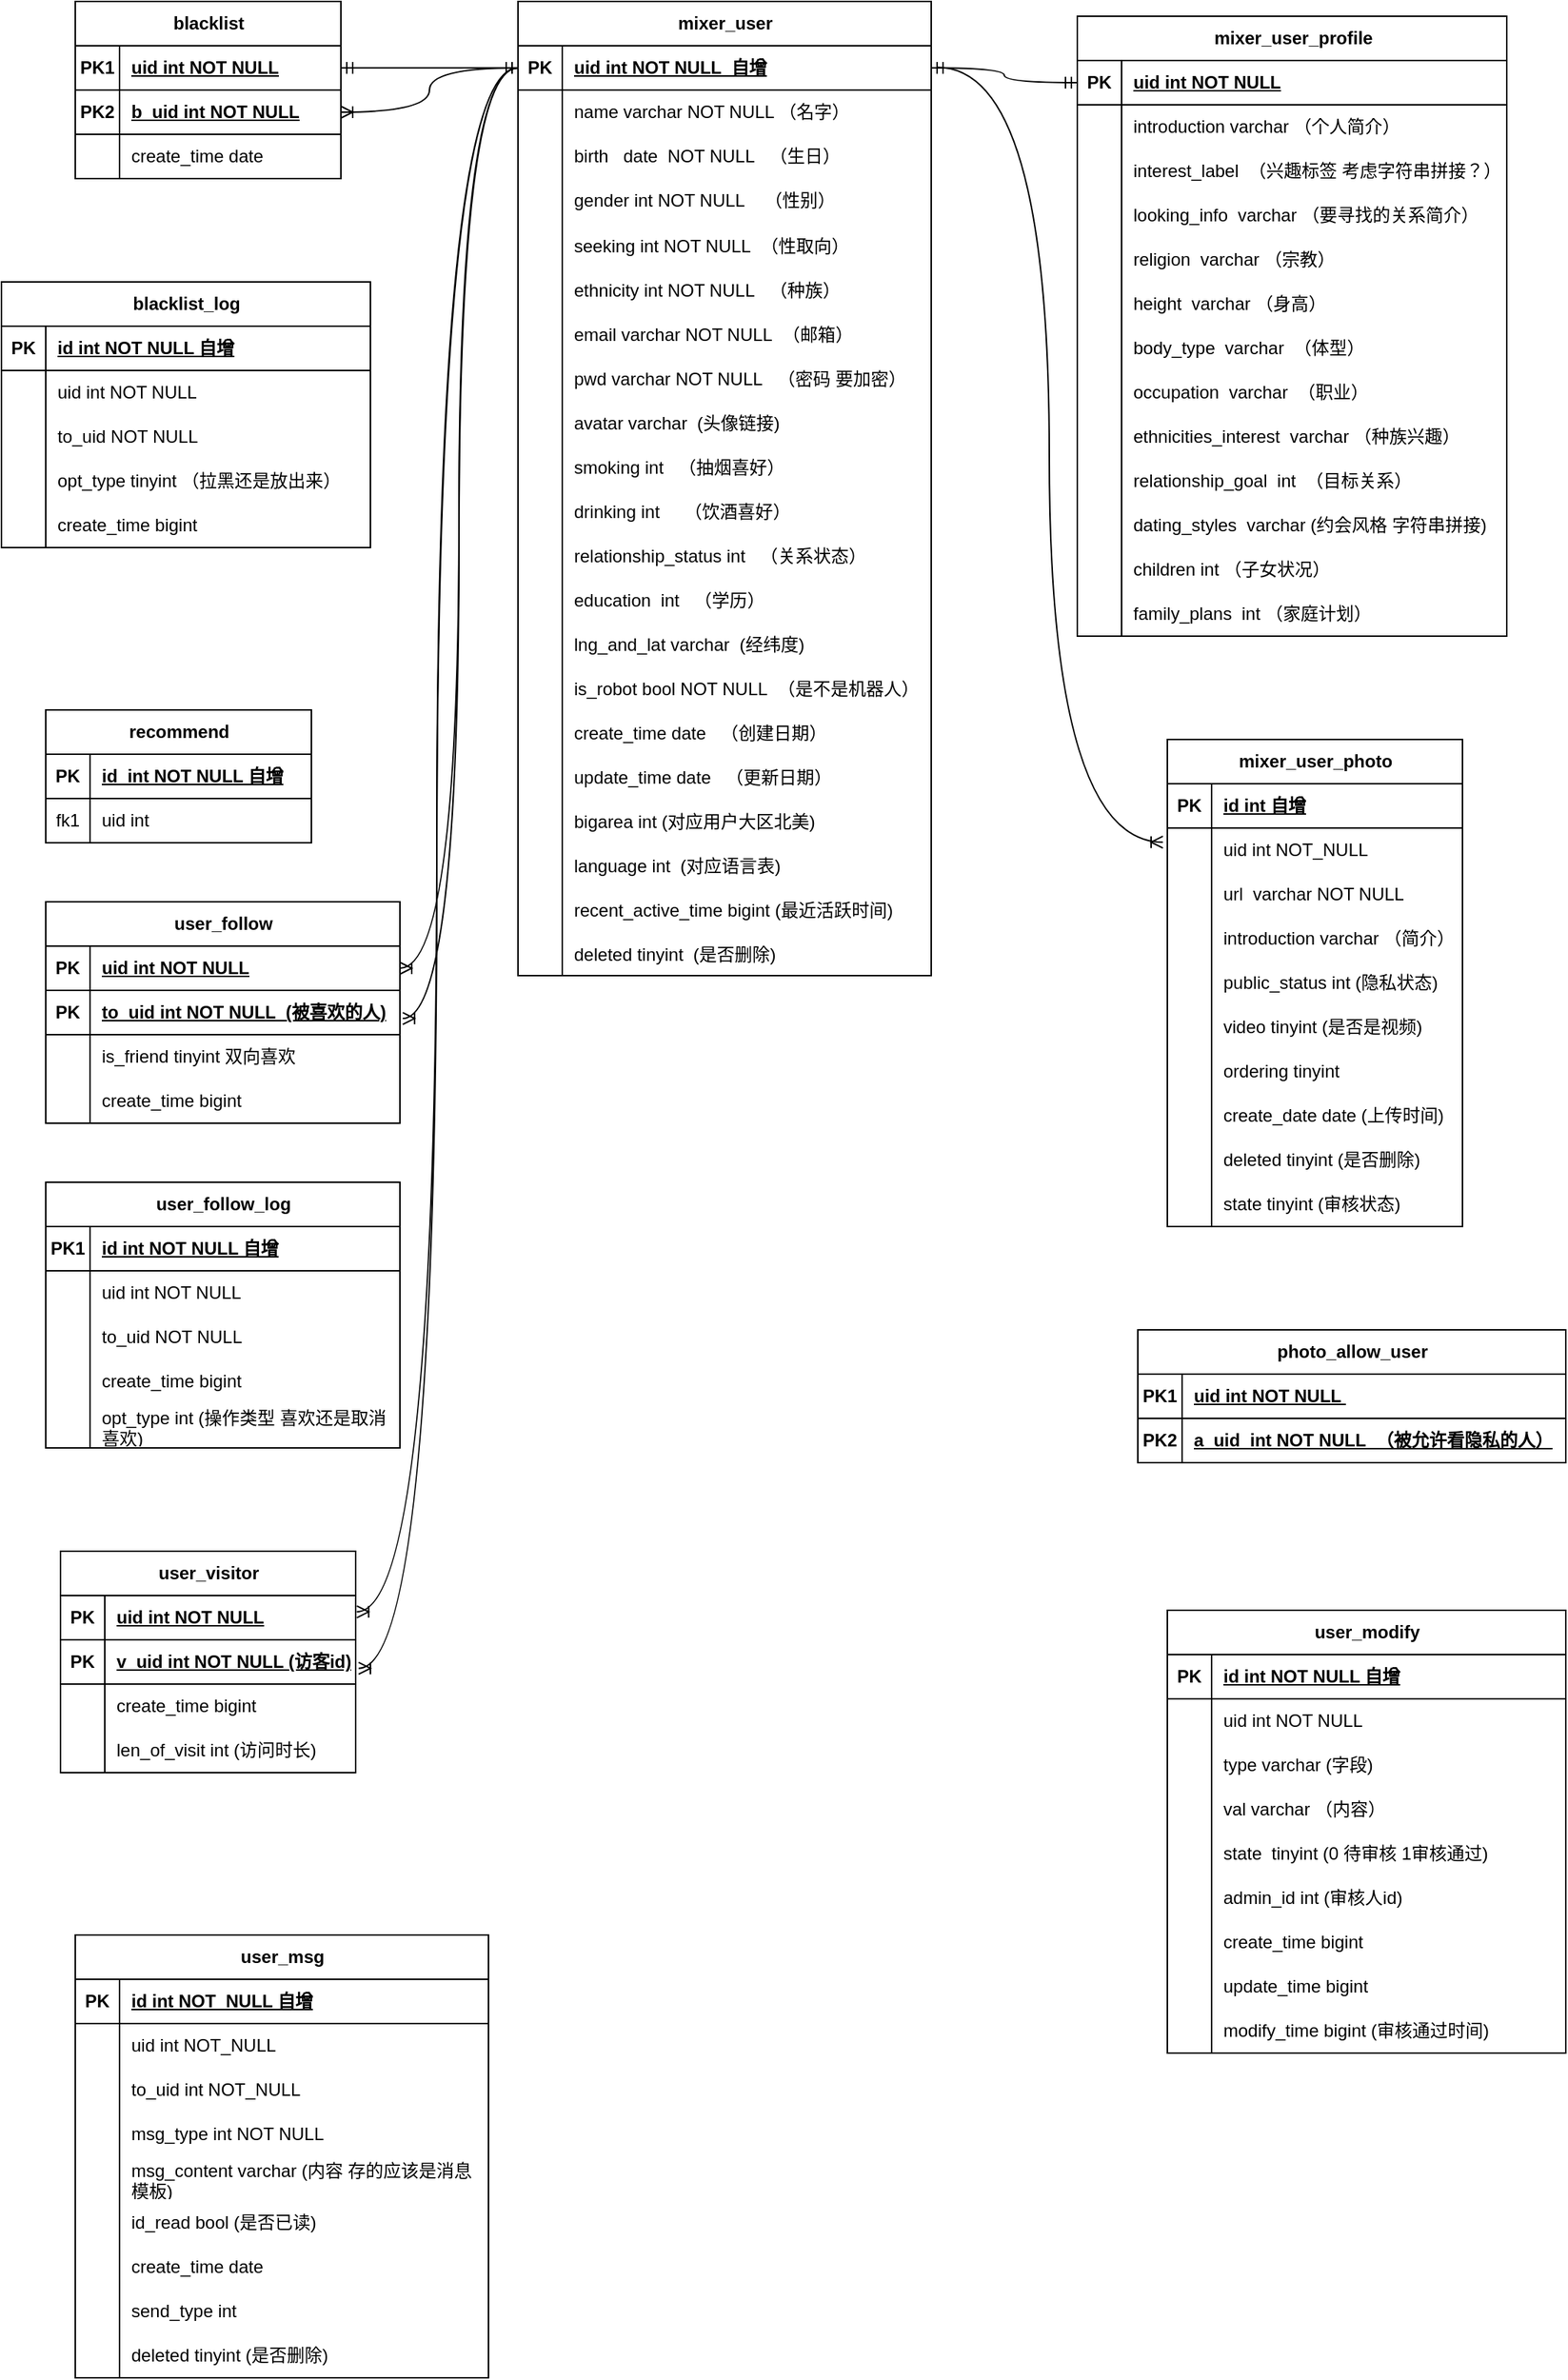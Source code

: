 <mxfile version="22.0.8" type="github">
  <diagram id="R2lEEEUBdFMjLlhIrx00" name="Page-1">
    <mxGraphModel dx="2033" dy="752" grid="1" gridSize="10" guides="1" tooltips="1" connect="1" arrows="1" fold="1" page="1" pageScale="1" pageWidth="850" pageHeight="1100" math="0" shadow="0" extFonts="Permanent Marker^https://fonts.googleapis.com/css?family=Permanent+Marker">
      <root>
        <mxCell id="0" />
        <mxCell id="1" parent="0" />
        <mxCell id="lCJdlPEH8SyCdXhFGAZo-45" value="" style="shape=partialRectangle;connectable=0;fillColor=none;top=0;left=0;bottom=0;right=0;editable=1;overflow=hidden;whiteSpace=wrap;html=1;" vertex="1" parent="1">
          <mxGeometry x="20" y="280" width="30" height="30" as="geometry">
            <mxRectangle width="30" height="30" as="alternateBounds" />
          </mxGeometry>
        </mxCell>
        <mxCell id="lCJdlPEH8SyCdXhFGAZo-141" value="blacklist" style="shape=table;startSize=30;container=1;collapsible=1;childLayout=tableLayout;fixedRows=1;rowLines=0;fontStyle=1;align=center;resizeLast=1;html=1;" vertex="1" parent="1">
          <mxGeometry x="40" y="60" width="180" height="120" as="geometry" />
        </mxCell>
        <mxCell id="lCJdlPEH8SyCdXhFGAZo-142" value="" style="shape=tableRow;horizontal=0;startSize=0;swimlaneHead=0;swimlaneBody=0;fillColor=none;collapsible=0;dropTarget=0;points=[[0,0.5],[1,0.5]];portConstraint=eastwest;top=0;left=0;right=0;bottom=1;" vertex="1" parent="lCJdlPEH8SyCdXhFGAZo-141">
          <mxGeometry y="30" width="180" height="30" as="geometry" />
        </mxCell>
        <mxCell id="lCJdlPEH8SyCdXhFGAZo-143" value="PK1" style="shape=partialRectangle;connectable=0;fillColor=none;top=0;left=0;bottom=0;right=0;fontStyle=1;overflow=hidden;whiteSpace=wrap;html=1;" vertex="1" parent="lCJdlPEH8SyCdXhFGAZo-142">
          <mxGeometry width="30" height="30" as="geometry">
            <mxRectangle width="30" height="30" as="alternateBounds" />
          </mxGeometry>
        </mxCell>
        <mxCell id="lCJdlPEH8SyCdXhFGAZo-144" value="uid int NOT NULL" style="shape=partialRectangle;connectable=0;fillColor=none;top=0;left=0;bottom=0;right=0;align=left;spacingLeft=6;fontStyle=5;overflow=hidden;whiteSpace=wrap;html=1;" vertex="1" parent="lCJdlPEH8SyCdXhFGAZo-142">
          <mxGeometry x="30" width="150" height="30" as="geometry">
            <mxRectangle width="150" height="30" as="alternateBounds" />
          </mxGeometry>
        </mxCell>
        <mxCell id="lCJdlPEH8SyCdXhFGAZo-154" value="" style="shape=tableRow;horizontal=0;startSize=0;swimlaneHead=0;swimlaneBody=0;fillColor=none;collapsible=0;dropTarget=0;points=[[0,0.5],[1,0.5]];portConstraint=eastwest;top=0;left=0;right=0;bottom=1;" vertex="1" parent="lCJdlPEH8SyCdXhFGAZo-141">
          <mxGeometry y="60" width="180" height="30" as="geometry" />
        </mxCell>
        <mxCell id="lCJdlPEH8SyCdXhFGAZo-155" value="PK2" style="shape=partialRectangle;connectable=0;fillColor=none;top=0;left=0;bottom=0;right=0;fontStyle=1;overflow=hidden;whiteSpace=wrap;html=1;" vertex="1" parent="lCJdlPEH8SyCdXhFGAZo-154">
          <mxGeometry width="30" height="30" as="geometry">
            <mxRectangle width="30" height="30" as="alternateBounds" />
          </mxGeometry>
        </mxCell>
        <mxCell id="lCJdlPEH8SyCdXhFGAZo-156" value="b_uid int NOT NULL" style="shape=partialRectangle;connectable=0;fillColor=none;top=0;left=0;bottom=0;right=0;align=left;spacingLeft=6;fontStyle=5;overflow=hidden;whiteSpace=wrap;html=1;" vertex="1" parent="lCJdlPEH8SyCdXhFGAZo-154">
          <mxGeometry x="30" width="150" height="30" as="geometry">
            <mxRectangle width="150" height="30" as="alternateBounds" />
          </mxGeometry>
        </mxCell>
        <mxCell id="lCJdlPEH8SyCdXhFGAZo-145" value="" style="shape=tableRow;horizontal=0;startSize=0;swimlaneHead=0;swimlaneBody=0;fillColor=none;collapsible=0;dropTarget=0;points=[[0,0.5],[1,0.5]];portConstraint=eastwest;top=0;left=0;right=0;bottom=0;" vertex="1" parent="lCJdlPEH8SyCdXhFGAZo-141">
          <mxGeometry y="90" width="180" height="30" as="geometry" />
        </mxCell>
        <mxCell id="lCJdlPEH8SyCdXhFGAZo-146" value="" style="shape=partialRectangle;connectable=0;fillColor=none;top=0;left=0;bottom=0;right=0;editable=1;overflow=hidden;whiteSpace=wrap;html=1;" vertex="1" parent="lCJdlPEH8SyCdXhFGAZo-145">
          <mxGeometry width="30" height="30" as="geometry">
            <mxRectangle width="30" height="30" as="alternateBounds" />
          </mxGeometry>
        </mxCell>
        <mxCell id="lCJdlPEH8SyCdXhFGAZo-147" value="create_time date" style="shape=partialRectangle;connectable=0;fillColor=none;top=0;left=0;bottom=0;right=0;align=left;spacingLeft=6;overflow=hidden;whiteSpace=wrap;html=1;" vertex="1" parent="lCJdlPEH8SyCdXhFGAZo-145">
          <mxGeometry x="30" width="150" height="30" as="geometry">
            <mxRectangle width="150" height="30" as="alternateBounds" />
          </mxGeometry>
        </mxCell>
        <mxCell id="lCJdlPEH8SyCdXhFGAZo-15" value="mixer_user" style="shape=table;startSize=30;container=1;collapsible=1;childLayout=tableLayout;fixedRows=1;rowLines=0;fontStyle=1;align=center;resizeLast=1;html=1;" vertex="1" parent="1">
          <mxGeometry x="340" y="60" width="280" height="660" as="geometry" />
        </mxCell>
        <mxCell id="lCJdlPEH8SyCdXhFGAZo-16" value="" style="shape=tableRow;horizontal=0;startSize=0;swimlaneHead=0;swimlaneBody=0;fillColor=none;collapsible=0;dropTarget=0;points=[[0,0.5],[1,0.5]];portConstraint=eastwest;top=0;left=0;right=0;bottom=1;" vertex="1" parent="lCJdlPEH8SyCdXhFGAZo-15">
          <mxGeometry y="30" width="280" height="30" as="geometry" />
        </mxCell>
        <mxCell id="lCJdlPEH8SyCdXhFGAZo-17" value="PK" style="shape=partialRectangle;connectable=0;fillColor=none;top=0;left=0;bottom=0;right=0;fontStyle=1;overflow=hidden;whiteSpace=wrap;html=1;" vertex="1" parent="lCJdlPEH8SyCdXhFGAZo-16">
          <mxGeometry width="30" height="30" as="geometry">
            <mxRectangle width="30" height="30" as="alternateBounds" />
          </mxGeometry>
        </mxCell>
        <mxCell id="lCJdlPEH8SyCdXhFGAZo-18" value="uid int NOT NULL&amp;nbsp; 自增&lt;span style=&quot;white-space: pre;&quot;&gt;&#x9;&lt;/span&gt;" style="shape=partialRectangle;connectable=0;fillColor=none;top=0;left=0;bottom=0;right=0;align=left;spacingLeft=6;fontStyle=5;overflow=hidden;whiteSpace=wrap;html=1;" vertex="1" parent="lCJdlPEH8SyCdXhFGAZo-16">
          <mxGeometry x="30" width="250" height="30" as="geometry">
            <mxRectangle width="250" height="30" as="alternateBounds" />
          </mxGeometry>
        </mxCell>
        <mxCell id="lCJdlPEH8SyCdXhFGAZo-19" value="" style="shape=tableRow;horizontal=0;startSize=0;swimlaneHead=0;swimlaneBody=0;fillColor=none;collapsible=0;dropTarget=0;points=[[0,0.5],[1,0.5]];portConstraint=eastwest;top=0;left=0;right=0;bottom=0;" vertex="1" parent="lCJdlPEH8SyCdXhFGAZo-15">
          <mxGeometry y="60" width="280" height="30" as="geometry" />
        </mxCell>
        <mxCell id="lCJdlPEH8SyCdXhFGAZo-20" value="" style="shape=partialRectangle;connectable=0;fillColor=none;top=0;left=0;bottom=0;right=0;editable=1;overflow=hidden;whiteSpace=wrap;html=1;" vertex="1" parent="lCJdlPEH8SyCdXhFGAZo-19">
          <mxGeometry width="30" height="30" as="geometry">
            <mxRectangle width="30" height="30" as="alternateBounds" />
          </mxGeometry>
        </mxCell>
        <mxCell id="lCJdlPEH8SyCdXhFGAZo-21" value="name varchar NOT NULL （名字）" style="shape=partialRectangle;connectable=0;fillColor=none;top=0;left=0;bottom=0;right=0;align=left;spacingLeft=6;overflow=hidden;whiteSpace=wrap;html=1;" vertex="1" parent="lCJdlPEH8SyCdXhFGAZo-19">
          <mxGeometry x="30" width="250" height="30" as="geometry">
            <mxRectangle width="250" height="30" as="alternateBounds" />
          </mxGeometry>
        </mxCell>
        <mxCell id="lCJdlPEH8SyCdXhFGAZo-22" value="" style="shape=tableRow;horizontal=0;startSize=0;swimlaneHead=0;swimlaneBody=0;fillColor=none;collapsible=0;dropTarget=0;points=[[0,0.5],[1,0.5]];portConstraint=eastwest;top=0;left=0;right=0;bottom=0;" vertex="1" parent="lCJdlPEH8SyCdXhFGAZo-15">
          <mxGeometry y="90" width="280" height="30" as="geometry" />
        </mxCell>
        <mxCell id="lCJdlPEH8SyCdXhFGAZo-23" value="" style="shape=partialRectangle;connectable=0;fillColor=none;top=0;left=0;bottom=0;right=0;editable=1;overflow=hidden;whiteSpace=wrap;html=1;" vertex="1" parent="lCJdlPEH8SyCdXhFGAZo-22">
          <mxGeometry width="30" height="30" as="geometry">
            <mxRectangle width="30" height="30" as="alternateBounds" />
          </mxGeometry>
        </mxCell>
        <mxCell id="lCJdlPEH8SyCdXhFGAZo-24" value="birth&amp;nbsp; &amp;nbsp;date&amp;nbsp; NOT NULL&amp;nbsp; &amp;nbsp;（生日）" style="shape=partialRectangle;connectable=0;fillColor=none;top=0;left=0;bottom=0;right=0;align=left;spacingLeft=6;overflow=hidden;whiteSpace=wrap;html=1;" vertex="1" parent="lCJdlPEH8SyCdXhFGAZo-22">
          <mxGeometry x="30" width="250" height="30" as="geometry">
            <mxRectangle width="250" height="30" as="alternateBounds" />
          </mxGeometry>
        </mxCell>
        <mxCell id="lCJdlPEH8SyCdXhFGAZo-25" value="" style="shape=tableRow;horizontal=0;startSize=0;swimlaneHead=0;swimlaneBody=0;fillColor=none;collapsible=0;dropTarget=0;points=[[0,0.5],[1,0.5]];portConstraint=eastwest;top=0;left=0;right=0;bottom=0;" vertex="1" parent="lCJdlPEH8SyCdXhFGAZo-15">
          <mxGeometry y="120" width="280" height="30" as="geometry" />
        </mxCell>
        <mxCell id="lCJdlPEH8SyCdXhFGAZo-26" value="" style="shape=partialRectangle;connectable=0;fillColor=none;top=0;left=0;bottom=0;right=0;editable=1;overflow=hidden;whiteSpace=wrap;html=1;" vertex="1" parent="lCJdlPEH8SyCdXhFGAZo-25">
          <mxGeometry width="30" height="30" as="geometry">
            <mxRectangle width="30" height="30" as="alternateBounds" />
          </mxGeometry>
        </mxCell>
        <mxCell id="lCJdlPEH8SyCdXhFGAZo-27" value="gender int NOT NULL&amp;nbsp; &amp;nbsp; （性别）" style="shape=partialRectangle;connectable=0;fillColor=none;top=0;left=0;bottom=0;right=0;align=left;spacingLeft=6;overflow=hidden;whiteSpace=wrap;html=1;" vertex="1" parent="lCJdlPEH8SyCdXhFGAZo-25">
          <mxGeometry x="30" width="250" height="30" as="geometry">
            <mxRectangle width="250" height="30" as="alternateBounds" />
          </mxGeometry>
        </mxCell>
        <mxCell id="lCJdlPEH8SyCdXhFGAZo-52" value="" style="shape=tableRow;horizontal=0;startSize=0;swimlaneHead=0;swimlaneBody=0;fillColor=none;collapsible=0;dropTarget=0;points=[[0,0.5],[1,0.5]];portConstraint=eastwest;top=0;left=0;right=0;bottom=0;" vertex="1" parent="lCJdlPEH8SyCdXhFGAZo-15">
          <mxGeometry y="150" width="280" height="30" as="geometry" />
        </mxCell>
        <mxCell id="lCJdlPEH8SyCdXhFGAZo-53" value="" style="shape=partialRectangle;connectable=0;fillColor=none;top=0;left=0;bottom=0;right=0;editable=1;overflow=hidden;" vertex="1" parent="lCJdlPEH8SyCdXhFGAZo-52">
          <mxGeometry width="30" height="30" as="geometry">
            <mxRectangle width="30" height="30" as="alternateBounds" />
          </mxGeometry>
        </mxCell>
        <mxCell id="lCJdlPEH8SyCdXhFGAZo-54" value="seeking int NOT NULL  （性取向）" style="shape=partialRectangle;connectable=0;fillColor=none;top=0;left=0;bottom=0;right=0;align=left;spacingLeft=6;overflow=hidden;" vertex="1" parent="lCJdlPEH8SyCdXhFGAZo-52">
          <mxGeometry x="30" width="250" height="30" as="geometry">
            <mxRectangle width="250" height="30" as="alternateBounds" />
          </mxGeometry>
        </mxCell>
        <mxCell id="lCJdlPEH8SyCdXhFGAZo-56" value="" style="shape=tableRow;horizontal=0;startSize=0;swimlaneHead=0;swimlaneBody=0;fillColor=none;collapsible=0;dropTarget=0;points=[[0,0.5],[1,0.5]];portConstraint=eastwest;top=0;left=0;right=0;bottom=0;" vertex="1" parent="lCJdlPEH8SyCdXhFGAZo-15">
          <mxGeometry y="180" width="280" height="30" as="geometry" />
        </mxCell>
        <mxCell id="lCJdlPEH8SyCdXhFGAZo-57" value="" style="shape=partialRectangle;connectable=0;fillColor=none;top=0;left=0;bottom=0;right=0;editable=1;overflow=hidden;" vertex="1" parent="lCJdlPEH8SyCdXhFGAZo-56">
          <mxGeometry width="30" height="30" as="geometry">
            <mxRectangle width="30" height="30" as="alternateBounds" />
          </mxGeometry>
        </mxCell>
        <mxCell id="lCJdlPEH8SyCdXhFGAZo-58" value="ethnicity int NOT NULL   （种族）" style="shape=partialRectangle;connectable=0;fillColor=none;top=0;left=0;bottom=0;right=0;align=left;spacingLeft=6;overflow=hidden;" vertex="1" parent="lCJdlPEH8SyCdXhFGAZo-56">
          <mxGeometry x="30" width="250" height="30" as="geometry">
            <mxRectangle width="250" height="30" as="alternateBounds" />
          </mxGeometry>
        </mxCell>
        <mxCell id="lCJdlPEH8SyCdXhFGAZo-60" value="" style="shape=tableRow;horizontal=0;startSize=0;swimlaneHead=0;swimlaneBody=0;fillColor=none;collapsible=0;dropTarget=0;points=[[0,0.5],[1,0.5]];portConstraint=eastwest;top=0;left=0;right=0;bottom=0;" vertex="1" parent="lCJdlPEH8SyCdXhFGAZo-15">
          <mxGeometry y="210" width="280" height="30" as="geometry" />
        </mxCell>
        <mxCell id="lCJdlPEH8SyCdXhFGAZo-61" value="" style="shape=partialRectangle;connectable=0;fillColor=none;top=0;left=0;bottom=0;right=0;editable=1;overflow=hidden;" vertex="1" parent="lCJdlPEH8SyCdXhFGAZo-60">
          <mxGeometry width="30" height="30" as="geometry">
            <mxRectangle width="30" height="30" as="alternateBounds" />
          </mxGeometry>
        </mxCell>
        <mxCell id="lCJdlPEH8SyCdXhFGAZo-62" value="email varchar NOT NULL  （邮箱）" style="shape=partialRectangle;connectable=0;fillColor=none;top=0;left=0;bottom=0;right=0;align=left;spacingLeft=6;overflow=hidden;" vertex="1" parent="lCJdlPEH8SyCdXhFGAZo-60">
          <mxGeometry x="30" width="250" height="30" as="geometry">
            <mxRectangle width="250" height="30" as="alternateBounds" />
          </mxGeometry>
        </mxCell>
        <mxCell id="lCJdlPEH8SyCdXhFGAZo-68" value="" style="shape=tableRow;horizontal=0;startSize=0;swimlaneHead=0;swimlaneBody=0;fillColor=none;collapsible=0;dropTarget=0;points=[[0,0.5],[1,0.5]];portConstraint=eastwest;top=0;left=0;right=0;bottom=0;" vertex="1" parent="lCJdlPEH8SyCdXhFGAZo-15">
          <mxGeometry y="240" width="280" height="30" as="geometry" />
        </mxCell>
        <mxCell id="lCJdlPEH8SyCdXhFGAZo-69" value="" style="shape=partialRectangle;connectable=0;fillColor=none;top=0;left=0;bottom=0;right=0;editable=1;overflow=hidden;" vertex="1" parent="lCJdlPEH8SyCdXhFGAZo-68">
          <mxGeometry width="30" height="30" as="geometry">
            <mxRectangle width="30" height="30" as="alternateBounds" />
          </mxGeometry>
        </mxCell>
        <mxCell id="lCJdlPEH8SyCdXhFGAZo-70" value="pwd varchar NOT NULL   （密码 要加密）" style="shape=partialRectangle;connectable=0;fillColor=none;top=0;left=0;bottom=0;right=0;align=left;spacingLeft=6;overflow=hidden;" vertex="1" parent="lCJdlPEH8SyCdXhFGAZo-68">
          <mxGeometry x="30" width="250" height="30" as="geometry">
            <mxRectangle width="250" height="30" as="alternateBounds" />
          </mxGeometry>
        </mxCell>
        <mxCell id="lCJdlPEH8SyCdXhFGAZo-300" value="" style="shape=tableRow;horizontal=0;startSize=0;swimlaneHead=0;swimlaneBody=0;fillColor=none;collapsible=0;dropTarget=0;points=[[0,0.5],[1,0.5]];portConstraint=eastwest;top=0;left=0;right=0;bottom=0;" vertex="1" parent="lCJdlPEH8SyCdXhFGAZo-15">
          <mxGeometry y="270" width="280" height="30" as="geometry" />
        </mxCell>
        <mxCell id="lCJdlPEH8SyCdXhFGAZo-301" value="" style="shape=partialRectangle;connectable=0;fillColor=none;top=0;left=0;bottom=0;right=0;editable=1;overflow=hidden;" vertex="1" parent="lCJdlPEH8SyCdXhFGAZo-300">
          <mxGeometry width="30" height="30" as="geometry">
            <mxRectangle width="30" height="30" as="alternateBounds" />
          </mxGeometry>
        </mxCell>
        <mxCell id="lCJdlPEH8SyCdXhFGAZo-302" value="avatar varchar  (头像链接)" style="shape=partialRectangle;connectable=0;fillColor=none;top=0;left=0;bottom=0;right=0;align=left;spacingLeft=6;overflow=hidden;" vertex="1" parent="lCJdlPEH8SyCdXhFGAZo-300">
          <mxGeometry x="30" width="250" height="30" as="geometry">
            <mxRectangle width="250" height="30" as="alternateBounds" />
          </mxGeometry>
        </mxCell>
        <mxCell id="lCJdlPEH8SyCdXhFGAZo-72" value="" style="shape=tableRow;horizontal=0;startSize=0;swimlaneHead=0;swimlaneBody=0;fillColor=none;collapsible=0;dropTarget=0;points=[[0,0.5],[1,0.5]];portConstraint=eastwest;top=0;left=0;right=0;bottom=0;" vertex="1" parent="lCJdlPEH8SyCdXhFGAZo-15">
          <mxGeometry y="300" width="280" height="30" as="geometry" />
        </mxCell>
        <mxCell id="lCJdlPEH8SyCdXhFGAZo-73" value="" style="shape=partialRectangle;connectable=0;fillColor=none;top=0;left=0;bottom=0;right=0;editable=1;overflow=hidden;" vertex="1" parent="lCJdlPEH8SyCdXhFGAZo-72">
          <mxGeometry width="30" height="30" as="geometry">
            <mxRectangle width="30" height="30" as="alternateBounds" />
          </mxGeometry>
        </mxCell>
        <mxCell id="lCJdlPEH8SyCdXhFGAZo-74" value="smoking int   （抽烟喜好）" style="shape=partialRectangle;connectable=0;fillColor=none;top=0;left=0;bottom=0;right=0;align=left;spacingLeft=6;overflow=hidden;" vertex="1" parent="lCJdlPEH8SyCdXhFGAZo-72">
          <mxGeometry x="30" width="250" height="30" as="geometry">
            <mxRectangle width="250" height="30" as="alternateBounds" />
          </mxGeometry>
        </mxCell>
        <mxCell id="lCJdlPEH8SyCdXhFGAZo-76" value="" style="shape=tableRow;horizontal=0;startSize=0;swimlaneHead=0;swimlaneBody=0;fillColor=none;collapsible=0;dropTarget=0;points=[[0,0.5],[1,0.5]];portConstraint=eastwest;top=0;left=0;right=0;bottom=0;" vertex="1" parent="lCJdlPEH8SyCdXhFGAZo-15">
          <mxGeometry y="330" width="280" height="30" as="geometry" />
        </mxCell>
        <mxCell id="lCJdlPEH8SyCdXhFGAZo-77" value="" style="shape=partialRectangle;connectable=0;fillColor=none;top=0;left=0;bottom=0;right=0;editable=1;overflow=hidden;" vertex="1" parent="lCJdlPEH8SyCdXhFGAZo-76">
          <mxGeometry width="30" height="30" as="geometry">
            <mxRectangle width="30" height="30" as="alternateBounds" />
          </mxGeometry>
        </mxCell>
        <mxCell id="lCJdlPEH8SyCdXhFGAZo-78" value="drinking int     （饮酒喜好）" style="shape=partialRectangle;connectable=0;fillColor=none;top=0;left=0;bottom=0;right=0;align=left;spacingLeft=6;overflow=hidden;" vertex="1" parent="lCJdlPEH8SyCdXhFGAZo-76">
          <mxGeometry x="30" width="250" height="30" as="geometry">
            <mxRectangle width="250" height="30" as="alternateBounds" />
          </mxGeometry>
        </mxCell>
        <mxCell id="lCJdlPEH8SyCdXhFGAZo-80" value="" style="shape=tableRow;horizontal=0;startSize=0;swimlaneHead=0;swimlaneBody=0;fillColor=none;collapsible=0;dropTarget=0;points=[[0,0.5],[1,0.5]];portConstraint=eastwest;top=0;left=0;right=0;bottom=0;" vertex="1" parent="lCJdlPEH8SyCdXhFGAZo-15">
          <mxGeometry y="360" width="280" height="30" as="geometry" />
        </mxCell>
        <mxCell id="lCJdlPEH8SyCdXhFGAZo-81" value="" style="shape=partialRectangle;connectable=0;fillColor=none;top=0;left=0;bottom=0;right=0;editable=1;overflow=hidden;" vertex="1" parent="lCJdlPEH8SyCdXhFGAZo-80">
          <mxGeometry width="30" height="30" as="geometry">
            <mxRectangle width="30" height="30" as="alternateBounds" />
          </mxGeometry>
        </mxCell>
        <mxCell id="lCJdlPEH8SyCdXhFGAZo-82" value="relationship_status int   （关系状态）" style="shape=partialRectangle;connectable=0;fillColor=none;top=0;left=0;bottom=0;right=0;align=left;spacingLeft=6;overflow=hidden;" vertex="1" parent="lCJdlPEH8SyCdXhFGAZo-80">
          <mxGeometry x="30" width="250" height="30" as="geometry">
            <mxRectangle width="250" height="30" as="alternateBounds" />
          </mxGeometry>
        </mxCell>
        <mxCell id="lCJdlPEH8SyCdXhFGAZo-84" value="" style="shape=tableRow;horizontal=0;startSize=0;swimlaneHead=0;swimlaneBody=0;fillColor=none;collapsible=0;dropTarget=0;points=[[0,0.5],[1,0.5]];portConstraint=eastwest;top=0;left=0;right=0;bottom=0;" vertex="1" parent="lCJdlPEH8SyCdXhFGAZo-15">
          <mxGeometry y="390" width="280" height="30" as="geometry" />
        </mxCell>
        <mxCell id="lCJdlPEH8SyCdXhFGAZo-85" value="" style="shape=partialRectangle;connectable=0;fillColor=none;top=0;left=0;bottom=0;right=0;editable=1;overflow=hidden;" vertex="1" parent="lCJdlPEH8SyCdXhFGAZo-84">
          <mxGeometry width="30" height="30" as="geometry">
            <mxRectangle width="30" height="30" as="alternateBounds" />
          </mxGeometry>
        </mxCell>
        <mxCell id="lCJdlPEH8SyCdXhFGAZo-86" value="education  int   （学历）" style="shape=partialRectangle;connectable=0;fillColor=none;top=0;left=0;bottom=0;right=0;align=left;spacingLeft=6;overflow=hidden;" vertex="1" parent="lCJdlPEH8SyCdXhFGAZo-84">
          <mxGeometry x="30" width="250" height="30" as="geometry">
            <mxRectangle width="250" height="30" as="alternateBounds" />
          </mxGeometry>
        </mxCell>
        <mxCell id="lCJdlPEH8SyCdXhFGAZo-88" value="" style="shape=tableRow;horizontal=0;startSize=0;swimlaneHead=0;swimlaneBody=0;fillColor=none;collapsible=0;dropTarget=0;points=[[0,0.5],[1,0.5]];portConstraint=eastwest;top=0;left=0;right=0;bottom=0;" vertex="1" parent="lCJdlPEH8SyCdXhFGAZo-15">
          <mxGeometry y="420" width="280" height="30" as="geometry" />
        </mxCell>
        <mxCell id="lCJdlPEH8SyCdXhFGAZo-89" value="" style="shape=partialRectangle;connectable=0;fillColor=none;top=0;left=0;bottom=0;right=0;editable=1;overflow=hidden;" vertex="1" parent="lCJdlPEH8SyCdXhFGAZo-88">
          <mxGeometry width="30" height="30" as="geometry">
            <mxRectangle width="30" height="30" as="alternateBounds" />
          </mxGeometry>
        </mxCell>
        <mxCell id="lCJdlPEH8SyCdXhFGAZo-90" value="lng_and_lat varchar  (经纬度)" style="shape=partialRectangle;connectable=0;fillColor=none;top=0;left=0;bottom=0;right=0;align=left;spacingLeft=6;overflow=hidden;" vertex="1" parent="lCJdlPEH8SyCdXhFGAZo-88">
          <mxGeometry x="30" width="250" height="30" as="geometry">
            <mxRectangle width="250" height="30" as="alternateBounds" />
          </mxGeometry>
        </mxCell>
        <mxCell id="lCJdlPEH8SyCdXhFGAZo-92" value="" style="shape=tableRow;horizontal=0;startSize=0;swimlaneHead=0;swimlaneBody=0;fillColor=none;collapsible=0;dropTarget=0;points=[[0,0.5],[1,0.5]];portConstraint=eastwest;top=0;left=0;right=0;bottom=0;" vertex="1" parent="lCJdlPEH8SyCdXhFGAZo-15">
          <mxGeometry y="450" width="280" height="30" as="geometry" />
        </mxCell>
        <mxCell id="lCJdlPEH8SyCdXhFGAZo-93" value="" style="shape=partialRectangle;connectable=0;fillColor=none;top=0;left=0;bottom=0;right=0;editable=1;overflow=hidden;" vertex="1" parent="lCJdlPEH8SyCdXhFGAZo-92">
          <mxGeometry width="30" height="30" as="geometry">
            <mxRectangle width="30" height="30" as="alternateBounds" />
          </mxGeometry>
        </mxCell>
        <mxCell id="lCJdlPEH8SyCdXhFGAZo-94" value="is_robot bool NOT NULL  （是不是机器人）" style="shape=partialRectangle;connectable=0;fillColor=none;top=0;left=0;bottom=0;right=0;align=left;spacingLeft=6;overflow=hidden;" vertex="1" parent="lCJdlPEH8SyCdXhFGAZo-92">
          <mxGeometry x="30" width="250" height="30" as="geometry">
            <mxRectangle width="250" height="30" as="alternateBounds" />
          </mxGeometry>
        </mxCell>
        <mxCell id="lCJdlPEH8SyCdXhFGAZo-96" value="" style="shape=tableRow;horizontal=0;startSize=0;swimlaneHead=0;swimlaneBody=0;fillColor=none;collapsible=0;dropTarget=0;points=[[0,0.5],[1,0.5]];portConstraint=eastwest;top=0;left=0;right=0;bottom=0;" vertex="1" parent="lCJdlPEH8SyCdXhFGAZo-15">
          <mxGeometry y="480" width="280" height="30" as="geometry" />
        </mxCell>
        <mxCell id="lCJdlPEH8SyCdXhFGAZo-97" value="" style="shape=partialRectangle;connectable=0;fillColor=none;top=0;left=0;bottom=0;right=0;editable=1;overflow=hidden;" vertex="1" parent="lCJdlPEH8SyCdXhFGAZo-96">
          <mxGeometry width="30" height="30" as="geometry">
            <mxRectangle width="30" height="30" as="alternateBounds" />
          </mxGeometry>
        </mxCell>
        <mxCell id="lCJdlPEH8SyCdXhFGAZo-98" value="create_time date   （创建日期）" style="shape=partialRectangle;connectable=0;fillColor=none;top=0;left=0;bottom=0;right=0;align=left;spacingLeft=6;overflow=hidden;" vertex="1" parent="lCJdlPEH8SyCdXhFGAZo-96">
          <mxGeometry x="30" width="250" height="30" as="geometry">
            <mxRectangle width="250" height="30" as="alternateBounds" />
          </mxGeometry>
        </mxCell>
        <mxCell id="lCJdlPEH8SyCdXhFGAZo-102" value="" style="shape=tableRow;horizontal=0;startSize=0;swimlaneHead=0;swimlaneBody=0;fillColor=none;collapsible=0;dropTarget=0;points=[[0,0.5],[1,0.5]];portConstraint=eastwest;top=0;left=0;right=0;bottom=0;" vertex="1" parent="lCJdlPEH8SyCdXhFGAZo-15">
          <mxGeometry y="510" width="280" height="30" as="geometry" />
        </mxCell>
        <mxCell id="lCJdlPEH8SyCdXhFGAZo-103" value="" style="shape=partialRectangle;connectable=0;fillColor=none;top=0;left=0;bottom=0;right=0;editable=1;overflow=hidden;" vertex="1" parent="lCJdlPEH8SyCdXhFGAZo-102">
          <mxGeometry width="30" height="30" as="geometry">
            <mxRectangle width="30" height="30" as="alternateBounds" />
          </mxGeometry>
        </mxCell>
        <mxCell id="lCJdlPEH8SyCdXhFGAZo-104" value="update_time date   （更新日期）" style="shape=partialRectangle;connectable=0;fillColor=none;top=0;left=0;bottom=0;right=0;align=left;spacingLeft=6;overflow=hidden;" vertex="1" parent="lCJdlPEH8SyCdXhFGAZo-102">
          <mxGeometry x="30" width="250" height="30" as="geometry">
            <mxRectangle width="250" height="30" as="alternateBounds" />
          </mxGeometry>
        </mxCell>
        <mxCell id="lCJdlPEH8SyCdXhFGAZo-215" value="" style="shape=tableRow;horizontal=0;startSize=0;swimlaneHead=0;swimlaneBody=0;fillColor=none;collapsible=0;dropTarget=0;points=[[0,0.5],[1,0.5]];portConstraint=eastwest;top=0;left=0;right=0;bottom=0;" vertex="1" parent="lCJdlPEH8SyCdXhFGAZo-15">
          <mxGeometry y="540" width="280" height="30" as="geometry" />
        </mxCell>
        <mxCell id="lCJdlPEH8SyCdXhFGAZo-216" value="" style="shape=partialRectangle;connectable=0;fillColor=none;top=0;left=0;bottom=0;right=0;editable=1;overflow=hidden;" vertex="1" parent="lCJdlPEH8SyCdXhFGAZo-215">
          <mxGeometry width="30" height="30" as="geometry">
            <mxRectangle width="30" height="30" as="alternateBounds" />
          </mxGeometry>
        </mxCell>
        <mxCell id="lCJdlPEH8SyCdXhFGAZo-217" value="bigarea int (对应用户大区北美)" style="shape=partialRectangle;connectable=0;fillColor=none;top=0;left=0;bottom=0;right=0;align=left;spacingLeft=6;overflow=hidden;" vertex="1" parent="lCJdlPEH8SyCdXhFGAZo-215">
          <mxGeometry x="30" width="250" height="30" as="geometry">
            <mxRectangle width="250" height="30" as="alternateBounds" />
          </mxGeometry>
        </mxCell>
        <mxCell id="lCJdlPEH8SyCdXhFGAZo-105" value="" style="shape=tableRow;horizontal=0;startSize=0;swimlaneHead=0;swimlaneBody=0;fillColor=none;collapsible=0;dropTarget=0;points=[[0,0.5],[1,0.5]];portConstraint=eastwest;top=0;left=0;right=0;bottom=0;" vertex="1" parent="lCJdlPEH8SyCdXhFGAZo-15">
          <mxGeometry y="570" width="280" height="30" as="geometry" />
        </mxCell>
        <mxCell id="lCJdlPEH8SyCdXhFGAZo-106" value="" style="shape=partialRectangle;connectable=0;fillColor=none;top=0;left=0;bottom=0;right=0;editable=1;overflow=hidden;" vertex="1" parent="lCJdlPEH8SyCdXhFGAZo-105">
          <mxGeometry width="30" height="30" as="geometry">
            <mxRectangle width="30" height="30" as="alternateBounds" />
          </mxGeometry>
        </mxCell>
        <mxCell id="lCJdlPEH8SyCdXhFGAZo-107" value="language int  (对应语言表)" style="shape=partialRectangle;connectable=1;fillColor=none;top=0;left=0;bottom=0;right=0;align=left;spacingLeft=6;overflow=hidden;movable=1;resizable=1;rotatable=1;deletable=1;editable=1;locked=0;" vertex="1" parent="lCJdlPEH8SyCdXhFGAZo-105">
          <mxGeometry x="30" width="250" height="30" as="geometry">
            <mxRectangle width="250" height="30" as="alternateBounds" />
          </mxGeometry>
        </mxCell>
        <mxCell id="lCJdlPEH8SyCdXhFGAZo-433" value="" style="shape=tableRow;horizontal=0;startSize=0;swimlaneHead=0;swimlaneBody=0;fillColor=none;collapsible=0;dropTarget=0;points=[[0,0.5],[1,0.5]];portConstraint=eastwest;top=0;left=0;right=0;bottom=0;" vertex="1" parent="lCJdlPEH8SyCdXhFGAZo-15">
          <mxGeometry y="600" width="280" height="30" as="geometry" />
        </mxCell>
        <mxCell id="lCJdlPEH8SyCdXhFGAZo-434" value="" style="shape=partialRectangle;connectable=0;fillColor=none;top=0;left=0;bottom=0;right=0;editable=1;overflow=hidden;" vertex="1" parent="lCJdlPEH8SyCdXhFGAZo-433">
          <mxGeometry width="30" height="30" as="geometry">
            <mxRectangle width="30" height="30" as="alternateBounds" />
          </mxGeometry>
        </mxCell>
        <mxCell id="lCJdlPEH8SyCdXhFGAZo-435" value="recent_active_time bigint (最近活跃时间)" style="shape=partialRectangle;connectable=1;fillColor=none;top=0;left=0;bottom=0;right=0;align=left;spacingLeft=6;overflow=hidden;movable=1;resizable=1;rotatable=1;deletable=1;editable=1;locked=0;" vertex="1" parent="lCJdlPEH8SyCdXhFGAZo-433">
          <mxGeometry x="30" width="250" height="30" as="geometry">
            <mxRectangle width="250" height="30" as="alternateBounds" />
          </mxGeometry>
        </mxCell>
        <mxCell id="lCJdlPEH8SyCdXhFGAZo-474" value="" style="shape=tableRow;horizontal=0;startSize=0;swimlaneHead=0;swimlaneBody=0;fillColor=none;collapsible=0;dropTarget=0;points=[[0,0.5],[1,0.5]];portConstraint=eastwest;top=0;left=0;right=0;bottom=0;" vertex="1" parent="lCJdlPEH8SyCdXhFGAZo-15">
          <mxGeometry y="630" width="280" height="30" as="geometry" />
        </mxCell>
        <mxCell id="lCJdlPEH8SyCdXhFGAZo-475" value="" style="shape=partialRectangle;connectable=0;fillColor=none;top=0;left=0;bottom=0;right=0;editable=1;overflow=hidden;" vertex="1" parent="lCJdlPEH8SyCdXhFGAZo-474">
          <mxGeometry width="30" height="30" as="geometry">
            <mxRectangle width="30" height="30" as="alternateBounds" />
          </mxGeometry>
        </mxCell>
        <mxCell id="lCJdlPEH8SyCdXhFGAZo-476" value="deleted tinyint  (是否删除)" style="shape=partialRectangle;connectable=1;fillColor=none;top=0;left=0;bottom=0;right=0;align=left;spacingLeft=6;overflow=hidden;movable=1;resizable=1;rotatable=1;deletable=1;editable=1;locked=0;" vertex="1" parent="lCJdlPEH8SyCdXhFGAZo-474">
          <mxGeometry x="30" width="250" height="30" as="geometry">
            <mxRectangle width="250" height="30" as="alternateBounds" />
          </mxGeometry>
        </mxCell>
        <mxCell id="lCJdlPEH8SyCdXhFGAZo-185" value="" style="fontSize=12;html=1;endArrow=ERmandOne;startArrow=ERmandOne;rounded=0;edgeStyle=orthogonalEdgeStyle;curved=1;exitX=1;exitY=0.5;exitDx=0;exitDy=0;entryX=0;entryY=0.5;entryDx=0;entryDy=0;" edge="1" parent="1" source="lCJdlPEH8SyCdXhFGAZo-142" target="lCJdlPEH8SyCdXhFGAZo-16">
          <mxGeometry width="100" height="100" relative="1" as="geometry">
            <mxPoint x="230" y="250" as="sourcePoint" />
            <mxPoint x="330" y="150" as="targetPoint" />
          </mxGeometry>
        </mxCell>
        <mxCell id="lCJdlPEH8SyCdXhFGAZo-186" value="" style="edgeStyle=orthogonalEdgeStyle;fontSize=12;html=1;endArrow=ERoneToMany;rounded=0;curved=1;entryX=1;entryY=0.5;entryDx=0;entryDy=0;exitX=0;exitY=0.5;exitDx=0;exitDy=0;" edge="1" parent="1" source="lCJdlPEH8SyCdXhFGAZo-16" target="lCJdlPEH8SyCdXhFGAZo-154">
          <mxGeometry width="100" height="100" relative="1" as="geometry">
            <mxPoint x="230" y="250" as="sourcePoint" />
            <mxPoint x="330" y="150" as="targetPoint" />
          </mxGeometry>
        </mxCell>
        <mxCell id="lCJdlPEH8SyCdXhFGAZo-122" value="recommend" style="shape=table;startSize=30;container=1;collapsible=1;childLayout=tableLayout;fixedRows=1;rowLines=0;fontStyle=1;align=center;resizeLast=1;html=1;" vertex="1" parent="1">
          <mxGeometry x="20" y="540" width="180" height="90" as="geometry" />
        </mxCell>
        <mxCell id="lCJdlPEH8SyCdXhFGAZo-123" value="" style="shape=tableRow;horizontal=0;startSize=0;swimlaneHead=0;swimlaneBody=0;fillColor=none;collapsible=0;dropTarget=0;points=[[0,0.5],[1,0.5]];portConstraint=eastwest;top=0;left=0;right=0;bottom=1;" vertex="1" parent="lCJdlPEH8SyCdXhFGAZo-122">
          <mxGeometry y="30" width="180" height="30" as="geometry" />
        </mxCell>
        <mxCell id="lCJdlPEH8SyCdXhFGAZo-124" value="PK" style="shape=partialRectangle;connectable=0;fillColor=none;top=0;left=0;bottom=0;right=0;fontStyle=1;overflow=hidden;whiteSpace=wrap;html=1;" vertex="1" parent="lCJdlPEH8SyCdXhFGAZo-123">
          <mxGeometry width="30" height="30" as="geometry">
            <mxRectangle width="30" height="30" as="alternateBounds" />
          </mxGeometry>
        </mxCell>
        <mxCell id="lCJdlPEH8SyCdXhFGAZo-125" value="id&amp;nbsp; int NOT NULL 自增" style="shape=partialRectangle;connectable=0;fillColor=none;top=0;left=0;bottom=0;right=0;align=left;spacingLeft=6;fontStyle=5;overflow=hidden;whiteSpace=wrap;html=1;" vertex="1" parent="lCJdlPEH8SyCdXhFGAZo-123">
          <mxGeometry x="30" width="150" height="30" as="geometry">
            <mxRectangle width="150" height="30" as="alternateBounds" />
          </mxGeometry>
        </mxCell>
        <mxCell id="lCJdlPEH8SyCdXhFGAZo-126" value="" style="shape=tableRow;horizontal=0;startSize=0;swimlaneHead=0;swimlaneBody=0;fillColor=none;collapsible=0;dropTarget=0;points=[[0,0.5],[1,0.5]];portConstraint=eastwest;top=0;left=0;right=0;bottom=0;" vertex="1" parent="lCJdlPEH8SyCdXhFGAZo-122">
          <mxGeometry y="60" width="180" height="30" as="geometry" />
        </mxCell>
        <mxCell id="lCJdlPEH8SyCdXhFGAZo-127" value="fk1" style="shape=partialRectangle;connectable=0;fillColor=none;top=0;left=0;bottom=0;right=0;editable=1;overflow=hidden;whiteSpace=wrap;html=1;" vertex="1" parent="lCJdlPEH8SyCdXhFGAZo-126">
          <mxGeometry width="30" height="30" as="geometry">
            <mxRectangle width="30" height="30" as="alternateBounds" />
          </mxGeometry>
        </mxCell>
        <mxCell id="lCJdlPEH8SyCdXhFGAZo-128" value="uid int" style="shape=partialRectangle;connectable=0;fillColor=none;top=0;left=0;bottom=0;right=0;align=left;spacingLeft=6;overflow=hidden;whiteSpace=wrap;html=1;" vertex="1" parent="lCJdlPEH8SyCdXhFGAZo-126">
          <mxGeometry x="30" width="150" height="30" as="geometry">
            <mxRectangle width="150" height="30" as="alternateBounds" />
          </mxGeometry>
        </mxCell>
        <mxCell id="lCJdlPEH8SyCdXhFGAZo-158" value="mixer_user_profile" style="shape=table;startSize=30;container=1;collapsible=1;childLayout=tableLayout;fixedRows=1;rowLines=0;fontStyle=1;align=center;resizeLast=1;html=1;" vertex="1" parent="1">
          <mxGeometry x="719" y="70" width="291.0" height="420" as="geometry" />
        </mxCell>
        <mxCell id="lCJdlPEH8SyCdXhFGAZo-159" value="" style="shape=tableRow;horizontal=0;startSize=0;swimlaneHead=0;swimlaneBody=0;fillColor=none;collapsible=0;dropTarget=0;points=[[0,0.5],[1,0.5]];portConstraint=eastwest;top=0;left=0;right=0;bottom=1;" vertex="1" parent="lCJdlPEH8SyCdXhFGAZo-158">
          <mxGeometry y="30" width="291.0" height="30" as="geometry" />
        </mxCell>
        <mxCell id="lCJdlPEH8SyCdXhFGAZo-160" value="PK" style="shape=partialRectangle;connectable=0;fillColor=none;top=0;left=0;bottom=0;right=0;fontStyle=1;overflow=hidden;whiteSpace=wrap;html=1;" vertex="1" parent="lCJdlPEH8SyCdXhFGAZo-159">
          <mxGeometry width="30" height="30" as="geometry">
            <mxRectangle width="30" height="30" as="alternateBounds" />
          </mxGeometry>
        </mxCell>
        <mxCell id="lCJdlPEH8SyCdXhFGAZo-161" value="uid int NOT NULL" style="shape=partialRectangle;connectable=0;fillColor=none;top=0;left=0;bottom=0;right=0;align=left;spacingLeft=6;fontStyle=5;overflow=hidden;whiteSpace=wrap;html=1;" vertex="1" parent="lCJdlPEH8SyCdXhFGAZo-159">
          <mxGeometry x="30" width="261.0" height="30" as="geometry">
            <mxRectangle width="261.0" height="30" as="alternateBounds" />
          </mxGeometry>
        </mxCell>
        <mxCell id="lCJdlPEH8SyCdXhFGAZo-162" value="" style="shape=tableRow;horizontal=0;startSize=0;swimlaneHead=0;swimlaneBody=0;fillColor=none;collapsible=0;dropTarget=0;points=[[0,0.5],[1,0.5]];portConstraint=eastwest;top=0;left=0;right=0;bottom=0;" vertex="1" parent="lCJdlPEH8SyCdXhFGAZo-158">
          <mxGeometry y="60" width="291.0" height="30" as="geometry" />
        </mxCell>
        <mxCell id="lCJdlPEH8SyCdXhFGAZo-163" value="" style="shape=partialRectangle;connectable=0;fillColor=none;top=0;left=0;bottom=0;right=0;editable=1;overflow=hidden;whiteSpace=wrap;html=1;" vertex="1" parent="lCJdlPEH8SyCdXhFGAZo-162">
          <mxGeometry width="30" height="30" as="geometry">
            <mxRectangle width="30" height="30" as="alternateBounds" />
          </mxGeometry>
        </mxCell>
        <mxCell id="lCJdlPEH8SyCdXhFGAZo-164" value="introduction varchar （个人简介）" style="shape=partialRectangle;connectable=0;fillColor=none;top=0;left=0;bottom=0;right=0;align=left;spacingLeft=6;overflow=hidden;whiteSpace=wrap;html=1;" vertex="1" parent="lCJdlPEH8SyCdXhFGAZo-162">
          <mxGeometry x="30" width="261.0" height="30" as="geometry">
            <mxRectangle width="261.0" height="30" as="alternateBounds" />
          </mxGeometry>
        </mxCell>
        <mxCell id="lCJdlPEH8SyCdXhFGAZo-165" value="" style="shape=tableRow;horizontal=0;startSize=0;swimlaneHead=0;swimlaneBody=0;fillColor=none;collapsible=0;dropTarget=0;points=[[0,0.5],[1,0.5]];portConstraint=eastwest;top=0;left=0;right=0;bottom=0;" vertex="1" parent="lCJdlPEH8SyCdXhFGAZo-158">
          <mxGeometry y="90" width="291.0" height="30" as="geometry" />
        </mxCell>
        <mxCell id="lCJdlPEH8SyCdXhFGAZo-166" value="" style="shape=partialRectangle;connectable=0;fillColor=none;top=0;left=0;bottom=0;right=0;editable=1;overflow=hidden;whiteSpace=wrap;html=1;" vertex="1" parent="lCJdlPEH8SyCdXhFGAZo-165">
          <mxGeometry width="30" height="30" as="geometry">
            <mxRectangle width="30" height="30" as="alternateBounds" />
          </mxGeometry>
        </mxCell>
        <mxCell id="lCJdlPEH8SyCdXhFGAZo-167" value="interest_label&amp;nbsp; （兴趣标签 考虑字符串拼接？）" style="shape=partialRectangle;connectable=0;fillColor=none;top=0;left=0;bottom=0;right=0;align=left;spacingLeft=6;overflow=hidden;whiteSpace=wrap;html=1;" vertex="1" parent="lCJdlPEH8SyCdXhFGAZo-165">
          <mxGeometry x="30" width="261.0" height="30" as="geometry">
            <mxRectangle width="261.0" height="30" as="alternateBounds" />
          </mxGeometry>
        </mxCell>
        <mxCell id="lCJdlPEH8SyCdXhFGAZo-168" value="" style="shape=tableRow;horizontal=0;startSize=0;swimlaneHead=0;swimlaneBody=0;fillColor=none;collapsible=0;dropTarget=0;points=[[0,0.5],[1,0.5]];portConstraint=eastwest;top=0;left=0;right=0;bottom=0;" vertex="1" parent="lCJdlPEH8SyCdXhFGAZo-158">
          <mxGeometry y="120" width="291.0" height="30" as="geometry" />
        </mxCell>
        <mxCell id="lCJdlPEH8SyCdXhFGAZo-169" value="" style="shape=partialRectangle;connectable=0;fillColor=none;top=0;left=0;bottom=0;right=0;editable=1;overflow=hidden;whiteSpace=wrap;html=1;" vertex="1" parent="lCJdlPEH8SyCdXhFGAZo-168">
          <mxGeometry width="30" height="30" as="geometry">
            <mxRectangle width="30" height="30" as="alternateBounds" />
          </mxGeometry>
        </mxCell>
        <mxCell id="lCJdlPEH8SyCdXhFGAZo-170" value="looking_info&amp;nbsp; varchar （要寻找的关系简介）" style="shape=partialRectangle;connectable=0;fillColor=none;top=0;left=0;bottom=0;right=0;align=left;spacingLeft=6;overflow=hidden;whiteSpace=wrap;html=1;" vertex="1" parent="lCJdlPEH8SyCdXhFGAZo-168">
          <mxGeometry x="30" width="261.0" height="30" as="geometry">
            <mxRectangle width="261.0" height="30" as="alternateBounds" />
          </mxGeometry>
        </mxCell>
        <mxCell id="lCJdlPEH8SyCdXhFGAZo-188" value="" style="shape=tableRow;horizontal=0;startSize=0;swimlaneHead=0;swimlaneBody=0;fillColor=none;collapsible=0;dropTarget=0;points=[[0,0.5],[1,0.5]];portConstraint=eastwest;top=0;left=0;right=0;bottom=0;" vertex="1" parent="lCJdlPEH8SyCdXhFGAZo-158">
          <mxGeometry y="150" width="291.0" height="30" as="geometry" />
        </mxCell>
        <mxCell id="lCJdlPEH8SyCdXhFGAZo-189" value="" style="shape=partialRectangle;connectable=0;fillColor=none;top=0;left=0;bottom=0;right=0;editable=1;overflow=hidden;whiteSpace=wrap;html=1;" vertex="1" parent="lCJdlPEH8SyCdXhFGAZo-188">
          <mxGeometry width="30" height="30" as="geometry">
            <mxRectangle width="30" height="30" as="alternateBounds" />
          </mxGeometry>
        </mxCell>
        <mxCell id="lCJdlPEH8SyCdXhFGAZo-190" value="religion&amp;nbsp; varchar （宗教）" style="shape=partialRectangle;connectable=0;fillColor=none;top=0;left=0;bottom=0;right=0;align=left;spacingLeft=6;overflow=hidden;whiteSpace=wrap;html=1;" vertex="1" parent="lCJdlPEH8SyCdXhFGAZo-188">
          <mxGeometry x="30" width="261.0" height="30" as="geometry">
            <mxRectangle width="261.0" height="30" as="alternateBounds" />
          </mxGeometry>
        </mxCell>
        <mxCell id="lCJdlPEH8SyCdXhFGAZo-191" value="" style="shape=tableRow;horizontal=0;startSize=0;swimlaneHead=0;swimlaneBody=0;fillColor=none;collapsible=0;dropTarget=0;points=[[0,0.5],[1,0.5]];portConstraint=eastwest;top=0;left=0;right=0;bottom=0;" vertex="1" parent="lCJdlPEH8SyCdXhFGAZo-158">
          <mxGeometry y="180" width="291.0" height="30" as="geometry" />
        </mxCell>
        <mxCell id="lCJdlPEH8SyCdXhFGAZo-192" value="" style="shape=partialRectangle;connectable=0;fillColor=none;top=0;left=0;bottom=0;right=0;editable=1;overflow=hidden;whiteSpace=wrap;html=1;" vertex="1" parent="lCJdlPEH8SyCdXhFGAZo-191">
          <mxGeometry width="30" height="30" as="geometry">
            <mxRectangle width="30" height="30" as="alternateBounds" />
          </mxGeometry>
        </mxCell>
        <mxCell id="lCJdlPEH8SyCdXhFGAZo-193" value="height&amp;nbsp; varchar （身高）" style="shape=partialRectangle;connectable=0;fillColor=none;top=0;left=0;bottom=0;right=0;align=left;spacingLeft=6;overflow=hidden;whiteSpace=wrap;html=1;" vertex="1" parent="lCJdlPEH8SyCdXhFGAZo-191">
          <mxGeometry x="30" width="261.0" height="30" as="geometry">
            <mxRectangle width="261.0" height="30" as="alternateBounds" />
          </mxGeometry>
        </mxCell>
        <mxCell id="lCJdlPEH8SyCdXhFGAZo-194" value="" style="shape=tableRow;horizontal=0;startSize=0;swimlaneHead=0;swimlaneBody=0;fillColor=none;collapsible=0;dropTarget=0;points=[[0,0.5],[1,0.5]];portConstraint=eastwest;top=0;left=0;right=0;bottom=0;" vertex="1" parent="lCJdlPEH8SyCdXhFGAZo-158">
          <mxGeometry y="210" width="291.0" height="30" as="geometry" />
        </mxCell>
        <mxCell id="lCJdlPEH8SyCdXhFGAZo-195" value="" style="shape=partialRectangle;connectable=0;fillColor=none;top=0;left=0;bottom=0;right=0;editable=1;overflow=hidden;whiteSpace=wrap;html=1;" vertex="1" parent="lCJdlPEH8SyCdXhFGAZo-194">
          <mxGeometry width="30" height="30" as="geometry">
            <mxRectangle width="30" height="30" as="alternateBounds" />
          </mxGeometry>
        </mxCell>
        <mxCell id="lCJdlPEH8SyCdXhFGAZo-196" value="body_type&amp;nbsp; varchar&amp;nbsp; （体型）" style="shape=partialRectangle;connectable=0;fillColor=none;top=0;left=0;bottom=0;right=0;align=left;spacingLeft=6;overflow=hidden;whiteSpace=wrap;html=1;" vertex="1" parent="lCJdlPEH8SyCdXhFGAZo-194">
          <mxGeometry x="30" width="261.0" height="30" as="geometry">
            <mxRectangle width="261.0" height="30" as="alternateBounds" />
          </mxGeometry>
        </mxCell>
        <mxCell id="lCJdlPEH8SyCdXhFGAZo-197" value="" style="shape=tableRow;horizontal=0;startSize=0;swimlaneHead=0;swimlaneBody=0;fillColor=none;collapsible=0;dropTarget=0;points=[[0,0.5],[1,0.5]];portConstraint=eastwest;top=0;left=0;right=0;bottom=0;" vertex="1" parent="lCJdlPEH8SyCdXhFGAZo-158">
          <mxGeometry y="240" width="291.0" height="30" as="geometry" />
        </mxCell>
        <mxCell id="lCJdlPEH8SyCdXhFGAZo-198" value="" style="shape=partialRectangle;connectable=0;fillColor=none;top=0;left=0;bottom=0;right=0;editable=1;overflow=hidden;whiteSpace=wrap;html=1;" vertex="1" parent="lCJdlPEH8SyCdXhFGAZo-197">
          <mxGeometry width="30" height="30" as="geometry">
            <mxRectangle width="30" height="30" as="alternateBounds" />
          </mxGeometry>
        </mxCell>
        <mxCell id="lCJdlPEH8SyCdXhFGAZo-199" value="occupation&amp;nbsp; varchar&amp;nbsp; （职业）" style="shape=partialRectangle;connectable=0;fillColor=none;top=0;left=0;bottom=0;right=0;align=left;spacingLeft=6;overflow=hidden;whiteSpace=wrap;html=1;" vertex="1" parent="lCJdlPEH8SyCdXhFGAZo-197">
          <mxGeometry x="30" width="261.0" height="30" as="geometry">
            <mxRectangle width="261.0" height="30" as="alternateBounds" />
          </mxGeometry>
        </mxCell>
        <mxCell id="lCJdlPEH8SyCdXhFGAZo-200" value="" style="shape=tableRow;horizontal=0;startSize=0;swimlaneHead=0;swimlaneBody=0;fillColor=none;collapsible=0;dropTarget=0;points=[[0,0.5],[1,0.5]];portConstraint=eastwest;top=0;left=0;right=0;bottom=0;" vertex="1" parent="lCJdlPEH8SyCdXhFGAZo-158">
          <mxGeometry y="270" width="291.0" height="30" as="geometry" />
        </mxCell>
        <mxCell id="lCJdlPEH8SyCdXhFGAZo-201" value="" style="shape=partialRectangle;connectable=0;fillColor=none;top=0;left=0;bottom=0;right=0;editable=1;overflow=hidden;whiteSpace=wrap;html=1;" vertex="1" parent="lCJdlPEH8SyCdXhFGAZo-200">
          <mxGeometry width="30" height="30" as="geometry">
            <mxRectangle width="30" height="30" as="alternateBounds" />
          </mxGeometry>
        </mxCell>
        <mxCell id="lCJdlPEH8SyCdXhFGAZo-202" value="ethnicities_interest&amp;nbsp; varchar （种族兴趣）" style="shape=partialRectangle;connectable=0;fillColor=none;top=0;left=0;bottom=0;right=0;align=left;spacingLeft=6;overflow=hidden;whiteSpace=wrap;html=1;" vertex="1" parent="lCJdlPEH8SyCdXhFGAZo-200">
          <mxGeometry x="30" width="261.0" height="30" as="geometry">
            <mxRectangle width="261.0" height="30" as="alternateBounds" />
          </mxGeometry>
        </mxCell>
        <mxCell id="lCJdlPEH8SyCdXhFGAZo-203" value="" style="shape=tableRow;horizontal=0;startSize=0;swimlaneHead=0;swimlaneBody=0;fillColor=none;collapsible=0;dropTarget=0;points=[[0,0.5],[1,0.5]];portConstraint=eastwest;top=0;left=0;right=0;bottom=0;" vertex="1" parent="lCJdlPEH8SyCdXhFGAZo-158">
          <mxGeometry y="300" width="291.0" height="30" as="geometry" />
        </mxCell>
        <mxCell id="lCJdlPEH8SyCdXhFGAZo-204" value="" style="shape=partialRectangle;connectable=0;fillColor=none;top=0;left=0;bottom=0;right=0;editable=1;overflow=hidden;whiteSpace=wrap;html=1;" vertex="1" parent="lCJdlPEH8SyCdXhFGAZo-203">
          <mxGeometry width="30" height="30" as="geometry">
            <mxRectangle width="30" height="30" as="alternateBounds" />
          </mxGeometry>
        </mxCell>
        <mxCell id="lCJdlPEH8SyCdXhFGAZo-205" value="relationship_goal&amp;nbsp; int&amp;nbsp; （目标关系）" style="shape=partialRectangle;connectable=0;fillColor=none;top=0;left=0;bottom=0;right=0;align=left;spacingLeft=6;overflow=hidden;whiteSpace=wrap;html=1;" vertex="1" parent="lCJdlPEH8SyCdXhFGAZo-203">
          <mxGeometry x="30" width="261.0" height="30" as="geometry">
            <mxRectangle width="261.0" height="30" as="alternateBounds" />
          </mxGeometry>
        </mxCell>
        <mxCell id="lCJdlPEH8SyCdXhFGAZo-206" value="" style="shape=tableRow;horizontal=0;startSize=0;swimlaneHead=0;swimlaneBody=0;fillColor=none;collapsible=0;dropTarget=0;points=[[0,0.5],[1,0.5]];portConstraint=eastwest;top=0;left=0;right=0;bottom=0;" vertex="1" parent="lCJdlPEH8SyCdXhFGAZo-158">
          <mxGeometry y="330" width="291.0" height="30" as="geometry" />
        </mxCell>
        <mxCell id="lCJdlPEH8SyCdXhFGAZo-207" value="" style="shape=partialRectangle;connectable=0;fillColor=none;top=0;left=0;bottom=0;right=0;editable=1;overflow=hidden;whiteSpace=wrap;html=1;" vertex="1" parent="lCJdlPEH8SyCdXhFGAZo-206">
          <mxGeometry width="30" height="30" as="geometry">
            <mxRectangle width="30" height="30" as="alternateBounds" />
          </mxGeometry>
        </mxCell>
        <mxCell id="lCJdlPEH8SyCdXhFGAZo-208" value="dating_styles&amp;nbsp; varchar (约会风格 字符串拼接)" style="shape=partialRectangle;connectable=0;fillColor=none;top=0;left=0;bottom=0;right=0;align=left;spacingLeft=6;overflow=hidden;whiteSpace=wrap;html=1;" vertex="1" parent="lCJdlPEH8SyCdXhFGAZo-206">
          <mxGeometry x="30" width="261.0" height="30" as="geometry">
            <mxRectangle width="261.0" height="30" as="alternateBounds" />
          </mxGeometry>
        </mxCell>
        <mxCell id="lCJdlPEH8SyCdXhFGAZo-209" value="" style="shape=tableRow;horizontal=0;startSize=0;swimlaneHead=0;swimlaneBody=0;fillColor=none;collapsible=0;dropTarget=0;points=[[0,0.5],[1,0.5]];portConstraint=eastwest;top=0;left=0;right=0;bottom=0;" vertex="1" parent="lCJdlPEH8SyCdXhFGAZo-158">
          <mxGeometry y="360" width="291.0" height="30" as="geometry" />
        </mxCell>
        <mxCell id="lCJdlPEH8SyCdXhFGAZo-210" value="" style="shape=partialRectangle;connectable=0;fillColor=none;top=0;left=0;bottom=0;right=0;editable=1;overflow=hidden;whiteSpace=wrap;html=1;" vertex="1" parent="lCJdlPEH8SyCdXhFGAZo-209">
          <mxGeometry width="30" height="30" as="geometry">
            <mxRectangle width="30" height="30" as="alternateBounds" />
          </mxGeometry>
        </mxCell>
        <mxCell id="lCJdlPEH8SyCdXhFGAZo-211" value="children int （子女状况）" style="shape=partialRectangle;connectable=0;fillColor=none;top=0;left=0;bottom=0;right=0;align=left;spacingLeft=6;overflow=hidden;whiteSpace=wrap;html=1;" vertex="1" parent="lCJdlPEH8SyCdXhFGAZo-209">
          <mxGeometry x="30" width="261.0" height="30" as="geometry">
            <mxRectangle width="261.0" height="30" as="alternateBounds" />
          </mxGeometry>
        </mxCell>
        <mxCell id="lCJdlPEH8SyCdXhFGAZo-212" value="" style="shape=tableRow;horizontal=0;startSize=0;swimlaneHead=0;swimlaneBody=0;fillColor=none;collapsible=0;dropTarget=0;points=[[0,0.5],[1,0.5]];portConstraint=eastwest;top=0;left=0;right=0;bottom=0;" vertex="1" parent="lCJdlPEH8SyCdXhFGAZo-158">
          <mxGeometry y="390" width="291.0" height="30" as="geometry" />
        </mxCell>
        <mxCell id="lCJdlPEH8SyCdXhFGAZo-213" value="" style="shape=partialRectangle;connectable=0;fillColor=none;top=0;left=0;bottom=0;right=0;editable=1;overflow=hidden;whiteSpace=wrap;html=1;" vertex="1" parent="lCJdlPEH8SyCdXhFGAZo-212">
          <mxGeometry width="30" height="30" as="geometry">
            <mxRectangle width="30" height="30" as="alternateBounds" />
          </mxGeometry>
        </mxCell>
        <mxCell id="lCJdlPEH8SyCdXhFGAZo-214" value="family_plans&amp;nbsp; int （家庭计划）" style="shape=partialRectangle;connectable=0;fillColor=none;top=0;left=0;bottom=0;right=0;align=left;spacingLeft=6;overflow=hidden;whiteSpace=wrap;html=1;" vertex="1" parent="lCJdlPEH8SyCdXhFGAZo-212">
          <mxGeometry x="30" width="261.0" height="30" as="geometry">
            <mxRectangle width="261.0" height="30" as="alternateBounds" />
          </mxGeometry>
        </mxCell>
        <mxCell id="lCJdlPEH8SyCdXhFGAZo-187" value="" style="edgeStyle=orthogonalEdgeStyle;fontSize=12;html=1;endArrow=ERmandOne;startArrow=ERmandOne;rounded=0;entryX=0;entryY=0.5;entryDx=0;entryDy=0;exitX=1;exitY=0.5;exitDx=0;exitDy=0;curved=1;" edge="1" parent="1" source="lCJdlPEH8SyCdXhFGAZo-16" target="lCJdlPEH8SyCdXhFGAZo-159">
          <mxGeometry width="100" height="100" relative="1" as="geometry">
            <mxPoint x="430" y="290" as="sourcePoint" />
            <mxPoint x="530" y="190" as="targetPoint" />
          </mxGeometry>
        </mxCell>
        <mxCell id="lCJdlPEH8SyCdXhFGAZo-304" value="" style="edgeStyle=orthogonalEdgeStyle;fontSize=12;html=1;endArrow=ERoneToMany;rounded=0;entryX=-0.015;entryY=0.32;entryDx=0;entryDy=0;entryPerimeter=0;exitX=1.015;exitY=0.487;exitDx=0;exitDy=0;exitPerimeter=0;curved=1;" edge="1" parent="1" source="lCJdlPEH8SyCdXhFGAZo-16" target="lCJdlPEH8SyCdXhFGAZo-227">
          <mxGeometry width="100" height="100" relative="1" as="geometry">
            <mxPoint x="493.6" y="340" as="sourcePoint" />
            <mxPoint x="720.0" y="652.39" as="targetPoint" />
          </mxGeometry>
        </mxCell>
        <mxCell id="lCJdlPEH8SyCdXhFGAZo-374" value="" style="edgeStyle=orthogonalEdgeStyle;fontSize=12;html=1;endArrow=ERoneToMany;rounded=0;exitX=0;exitY=0.5;exitDx=0;exitDy=0;entryX=1;entryY=0.5;entryDx=0;entryDy=0;curved=1;" edge="1" parent="1" source="lCJdlPEH8SyCdXhFGAZo-16" target="lCJdlPEH8SyCdXhFGAZo-353">
          <mxGeometry width="100" height="100" relative="1" as="geometry">
            <mxPoint x="260" y="340" as="sourcePoint" />
            <mxPoint x="360" y="240" as="targetPoint" />
          </mxGeometry>
        </mxCell>
        <mxCell id="lCJdlPEH8SyCdXhFGAZo-375" value="" style="edgeStyle=orthogonalEdgeStyle;fontSize=12;html=1;endArrow=ERoneToMany;rounded=0;exitX=0;exitY=0.5;exitDx=0;exitDy=0;entryX=1.008;entryY=0.635;entryDx=0;entryDy=0;curved=1;entryPerimeter=0;" edge="1" parent="1" source="lCJdlPEH8SyCdXhFGAZo-16" target="lCJdlPEH8SyCdXhFGAZo-368">
          <mxGeometry width="100" height="100" relative="1" as="geometry">
            <mxPoint x="350" y="115" as="sourcePoint" />
            <mxPoint x="280" y="415" as="targetPoint" />
          </mxGeometry>
        </mxCell>
        <mxCell id="lCJdlPEH8SyCdXhFGAZo-392" value="" style="edgeStyle=orthogonalEdgeStyle;fontSize=12;html=1;endArrow=ERoneToMany;rounded=0;exitX=0;exitY=0.5;exitDx=0;exitDy=0;entryX=1.004;entryY=0.367;entryDx=0;entryDy=0;curved=1;entryPerimeter=0;" edge="1" parent="1" source="lCJdlPEH8SyCdXhFGAZo-16" target="lCJdlPEH8SyCdXhFGAZo-377">
          <mxGeometry width="100" height="100" relative="1" as="geometry">
            <mxPoint x="350" y="115" as="sourcePoint" />
            <mxPoint x="282" y="449" as="targetPoint" />
          </mxGeometry>
        </mxCell>
        <mxCell id="lCJdlPEH8SyCdXhFGAZo-393" value="" style="edgeStyle=orthogonalEdgeStyle;fontSize=12;html=1;endArrow=ERoneToMany;rounded=0;exitX=0;exitY=0.5;exitDx=0;exitDy=0;entryX=1.01;entryY=0.644;entryDx=0;entryDy=0;curved=1;entryPerimeter=0;" edge="1" parent="1" source="lCJdlPEH8SyCdXhFGAZo-16" target="lCJdlPEH8SyCdXhFGAZo-389">
          <mxGeometry width="100" height="100" relative="1" as="geometry">
            <mxPoint x="360" y="125" as="sourcePoint" />
            <mxPoint x="292" y="459" as="targetPoint" />
          </mxGeometry>
        </mxCell>
        <mxCell id="lCJdlPEH8SyCdXhFGAZo-442" value="photo_allow_user" style="shape=table;startSize=30;container=1;collapsible=1;childLayout=tableLayout;fixedRows=1;rowLines=0;fontStyle=1;align=center;resizeLast=1;html=1;" vertex="1" parent="1">
          <mxGeometry x="760" y="960" width="290" height="90" as="geometry" />
        </mxCell>
        <mxCell id="lCJdlPEH8SyCdXhFGAZo-443" value="" style="shape=tableRow;horizontal=0;startSize=0;swimlaneHead=0;swimlaneBody=0;fillColor=none;collapsible=0;dropTarget=0;points=[[0,0.5],[1,0.5]];portConstraint=eastwest;top=0;left=0;right=0;bottom=1;" vertex="1" parent="lCJdlPEH8SyCdXhFGAZo-442">
          <mxGeometry y="30" width="290" height="30" as="geometry" />
        </mxCell>
        <mxCell id="lCJdlPEH8SyCdXhFGAZo-444" value="PK1" style="shape=partialRectangle;connectable=0;fillColor=none;top=0;left=0;bottom=0;right=0;fontStyle=1;overflow=hidden;whiteSpace=wrap;html=1;" vertex="1" parent="lCJdlPEH8SyCdXhFGAZo-443">
          <mxGeometry width="30" height="30" as="geometry">
            <mxRectangle width="30" height="30" as="alternateBounds" />
          </mxGeometry>
        </mxCell>
        <mxCell id="lCJdlPEH8SyCdXhFGAZo-445" value="uid int NOT NULL&amp;nbsp;" style="shape=partialRectangle;connectable=0;fillColor=none;top=0;left=0;bottom=0;right=0;align=left;spacingLeft=6;fontStyle=5;overflow=hidden;whiteSpace=wrap;html=1;" vertex="1" parent="lCJdlPEH8SyCdXhFGAZo-443">
          <mxGeometry x="30" width="260" height="30" as="geometry">
            <mxRectangle width="260" height="30" as="alternateBounds" />
          </mxGeometry>
        </mxCell>
        <mxCell id="lCJdlPEH8SyCdXhFGAZo-455" value="" style="shape=tableRow;horizontal=0;startSize=0;swimlaneHead=0;swimlaneBody=0;fillColor=none;collapsible=0;dropTarget=0;points=[[0,0.5],[1,0.5]];portConstraint=eastwest;top=0;left=0;right=0;bottom=1;" vertex="1" parent="lCJdlPEH8SyCdXhFGAZo-442">
          <mxGeometry y="60" width="290" height="30" as="geometry" />
        </mxCell>
        <mxCell id="lCJdlPEH8SyCdXhFGAZo-456" value="PK2" style="shape=partialRectangle;connectable=0;fillColor=none;top=0;left=0;bottom=0;right=0;fontStyle=1;overflow=hidden;whiteSpace=wrap;html=1;" vertex="1" parent="lCJdlPEH8SyCdXhFGAZo-455">
          <mxGeometry width="30" height="30" as="geometry">
            <mxRectangle width="30" height="30" as="alternateBounds" />
          </mxGeometry>
        </mxCell>
        <mxCell id="lCJdlPEH8SyCdXhFGAZo-457" value="a_uid&amp;nbsp; int NOT NULL&amp;nbsp; （被允许看隐私的人）" style="shape=partialRectangle;connectable=0;fillColor=none;top=0;left=0;bottom=0;right=0;align=left;spacingLeft=6;fontStyle=5;overflow=hidden;whiteSpace=wrap;html=1;" vertex="1" parent="lCJdlPEH8SyCdXhFGAZo-455">
          <mxGeometry x="30" width="260" height="30" as="geometry">
            <mxRectangle width="260" height="30" as="alternateBounds" />
          </mxGeometry>
        </mxCell>
        <mxCell id="lCJdlPEH8SyCdXhFGAZo-223" value="mixer_user_photo" style="shape=table;startSize=30;container=1;collapsible=1;childLayout=tableLayout;fixedRows=1;rowLines=0;fontStyle=1;align=center;resizeLast=1;html=1;" vertex="1" parent="1">
          <mxGeometry x="780" y="560" width="200" height="330" as="geometry" />
        </mxCell>
        <mxCell id="lCJdlPEH8SyCdXhFGAZo-224" value="" style="shape=tableRow;horizontal=0;startSize=0;swimlaneHead=0;swimlaneBody=0;fillColor=none;collapsible=0;dropTarget=0;points=[[0,0.5],[1,0.5]];portConstraint=eastwest;top=0;left=0;right=0;bottom=1;" vertex="1" parent="lCJdlPEH8SyCdXhFGAZo-223">
          <mxGeometry y="30" width="200" height="30" as="geometry" />
        </mxCell>
        <mxCell id="lCJdlPEH8SyCdXhFGAZo-225" value="PK" style="shape=partialRectangle;connectable=0;fillColor=none;top=0;left=0;bottom=0;right=0;fontStyle=1;overflow=hidden;whiteSpace=wrap;html=1;" vertex="1" parent="lCJdlPEH8SyCdXhFGAZo-224">
          <mxGeometry width="30" height="30" as="geometry">
            <mxRectangle width="30" height="30" as="alternateBounds" />
          </mxGeometry>
        </mxCell>
        <mxCell id="lCJdlPEH8SyCdXhFGAZo-226" value="id int 自增" style="shape=partialRectangle;connectable=0;fillColor=none;top=0;left=0;bottom=0;right=0;align=left;spacingLeft=6;fontStyle=5;overflow=hidden;whiteSpace=wrap;html=1;" vertex="1" parent="lCJdlPEH8SyCdXhFGAZo-224">
          <mxGeometry x="30" width="170" height="30" as="geometry">
            <mxRectangle width="170" height="30" as="alternateBounds" />
          </mxGeometry>
        </mxCell>
        <mxCell id="lCJdlPEH8SyCdXhFGAZo-227" value="" style="shape=tableRow;horizontal=0;startSize=0;swimlaneHead=0;swimlaneBody=0;fillColor=none;collapsible=0;dropTarget=0;points=[[0,0.5],[1,0.5]];portConstraint=eastwest;top=0;left=0;right=0;bottom=0;" vertex="1" parent="lCJdlPEH8SyCdXhFGAZo-223">
          <mxGeometry y="60" width="200" height="30" as="geometry" />
        </mxCell>
        <mxCell id="lCJdlPEH8SyCdXhFGAZo-228" value="" style="shape=partialRectangle;connectable=0;fillColor=none;top=0;left=0;bottom=0;right=0;editable=1;overflow=hidden;whiteSpace=wrap;html=1;" vertex="1" parent="lCJdlPEH8SyCdXhFGAZo-227">
          <mxGeometry width="30" height="30" as="geometry">
            <mxRectangle width="30" height="30" as="alternateBounds" />
          </mxGeometry>
        </mxCell>
        <mxCell id="lCJdlPEH8SyCdXhFGAZo-229" value="uid int NOT_NULL" style="shape=partialRectangle;connectable=0;fillColor=none;top=0;left=0;bottom=0;right=0;align=left;spacingLeft=6;overflow=hidden;whiteSpace=wrap;html=1;" vertex="1" parent="lCJdlPEH8SyCdXhFGAZo-227">
          <mxGeometry x="30" width="170" height="30" as="geometry">
            <mxRectangle width="170" height="30" as="alternateBounds" />
          </mxGeometry>
        </mxCell>
        <mxCell id="lCJdlPEH8SyCdXhFGAZo-305" value="" style="shape=tableRow;horizontal=0;startSize=0;swimlaneHead=0;swimlaneBody=0;fillColor=none;collapsible=0;dropTarget=0;points=[[0,0.5],[1,0.5]];portConstraint=eastwest;top=0;left=0;right=0;bottom=0;" vertex="1" parent="lCJdlPEH8SyCdXhFGAZo-223">
          <mxGeometry y="90" width="200" height="30" as="geometry" />
        </mxCell>
        <mxCell id="lCJdlPEH8SyCdXhFGAZo-306" value="" style="shape=partialRectangle;connectable=0;fillColor=none;top=0;left=0;bottom=0;right=0;editable=1;overflow=hidden;whiteSpace=wrap;html=1;" vertex="1" parent="lCJdlPEH8SyCdXhFGAZo-305">
          <mxGeometry width="30" height="30" as="geometry">
            <mxRectangle width="30" height="30" as="alternateBounds" />
          </mxGeometry>
        </mxCell>
        <mxCell id="lCJdlPEH8SyCdXhFGAZo-307" value="url&amp;nbsp; varchar NOT NULL" style="shape=partialRectangle;connectable=0;fillColor=none;top=0;left=0;bottom=0;right=0;align=left;spacingLeft=6;overflow=hidden;whiteSpace=wrap;html=1;" vertex="1" parent="lCJdlPEH8SyCdXhFGAZo-305">
          <mxGeometry x="30" width="170" height="30" as="geometry">
            <mxRectangle width="170" height="30" as="alternateBounds" />
          </mxGeometry>
        </mxCell>
        <mxCell id="lCJdlPEH8SyCdXhFGAZo-308" value="" style="shape=tableRow;horizontal=0;startSize=0;swimlaneHead=0;swimlaneBody=0;fillColor=none;collapsible=0;dropTarget=0;points=[[0,0.5],[1,0.5]];portConstraint=eastwest;top=0;left=0;right=0;bottom=0;" vertex="1" parent="lCJdlPEH8SyCdXhFGAZo-223">
          <mxGeometry y="120" width="200" height="30" as="geometry" />
        </mxCell>
        <mxCell id="lCJdlPEH8SyCdXhFGAZo-309" value="" style="shape=partialRectangle;connectable=0;fillColor=none;top=0;left=0;bottom=0;right=0;editable=1;overflow=hidden;whiteSpace=wrap;html=1;" vertex="1" parent="lCJdlPEH8SyCdXhFGAZo-308">
          <mxGeometry width="30" height="30" as="geometry">
            <mxRectangle width="30" height="30" as="alternateBounds" />
          </mxGeometry>
        </mxCell>
        <mxCell id="lCJdlPEH8SyCdXhFGAZo-310" value="introduction varchar （简介）" style="shape=partialRectangle;connectable=0;fillColor=none;top=0;left=0;bottom=0;right=0;align=left;spacingLeft=6;overflow=hidden;whiteSpace=wrap;html=1;" vertex="1" parent="lCJdlPEH8SyCdXhFGAZo-308">
          <mxGeometry x="30" width="170" height="30" as="geometry">
            <mxRectangle width="170" height="30" as="alternateBounds" />
          </mxGeometry>
        </mxCell>
        <mxCell id="lCJdlPEH8SyCdXhFGAZo-230" value="" style="shape=tableRow;horizontal=0;startSize=0;swimlaneHead=0;swimlaneBody=0;fillColor=none;collapsible=0;dropTarget=0;points=[[0,0.5],[1,0.5]];portConstraint=eastwest;top=0;left=0;right=0;bottom=0;" vertex="1" parent="lCJdlPEH8SyCdXhFGAZo-223">
          <mxGeometry y="150" width="200" height="30" as="geometry" />
        </mxCell>
        <mxCell id="lCJdlPEH8SyCdXhFGAZo-231" value="" style="shape=partialRectangle;connectable=0;fillColor=none;top=0;left=0;bottom=0;right=0;editable=1;overflow=hidden;whiteSpace=wrap;html=1;" vertex="1" parent="lCJdlPEH8SyCdXhFGAZo-230">
          <mxGeometry width="30" height="30" as="geometry">
            <mxRectangle width="30" height="30" as="alternateBounds" />
          </mxGeometry>
        </mxCell>
        <mxCell id="lCJdlPEH8SyCdXhFGAZo-232" value="public_status int (隐私状态)" style="shape=partialRectangle;connectable=0;fillColor=none;top=0;left=0;bottom=0;right=0;align=left;spacingLeft=6;overflow=hidden;whiteSpace=wrap;html=1;" vertex="1" parent="lCJdlPEH8SyCdXhFGAZo-230">
          <mxGeometry x="30" width="170" height="30" as="geometry">
            <mxRectangle width="170" height="30" as="alternateBounds" />
          </mxGeometry>
        </mxCell>
        <mxCell id="lCJdlPEH8SyCdXhFGAZo-587" value="" style="shape=tableRow;horizontal=0;startSize=0;swimlaneHead=0;swimlaneBody=0;fillColor=none;collapsible=0;dropTarget=0;points=[[0,0.5],[1,0.5]];portConstraint=eastwest;top=0;left=0;right=0;bottom=0;" vertex="1" parent="lCJdlPEH8SyCdXhFGAZo-223">
          <mxGeometry y="180" width="200" height="30" as="geometry" />
        </mxCell>
        <mxCell id="lCJdlPEH8SyCdXhFGAZo-588" value="" style="shape=partialRectangle;connectable=0;fillColor=none;top=0;left=0;bottom=0;right=0;editable=1;overflow=hidden;whiteSpace=wrap;html=1;" vertex="1" parent="lCJdlPEH8SyCdXhFGAZo-587">
          <mxGeometry width="30" height="30" as="geometry">
            <mxRectangle width="30" height="30" as="alternateBounds" />
          </mxGeometry>
        </mxCell>
        <mxCell id="lCJdlPEH8SyCdXhFGAZo-589" value="video tinyint (是否是视频)" style="shape=partialRectangle;connectable=0;fillColor=none;top=0;left=0;bottom=0;right=0;align=left;spacingLeft=6;overflow=hidden;whiteSpace=wrap;html=1;" vertex="1" parent="lCJdlPEH8SyCdXhFGAZo-587">
          <mxGeometry x="30" width="170" height="30" as="geometry">
            <mxRectangle width="170" height="30" as="alternateBounds" />
          </mxGeometry>
        </mxCell>
        <mxCell id="lCJdlPEH8SyCdXhFGAZo-590" value="" style="shape=tableRow;horizontal=0;startSize=0;swimlaneHead=0;swimlaneBody=0;fillColor=none;collapsible=0;dropTarget=0;points=[[0,0.5],[1,0.5]];portConstraint=eastwest;top=0;left=0;right=0;bottom=0;" vertex="1" parent="lCJdlPEH8SyCdXhFGAZo-223">
          <mxGeometry y="210" width="200" height="30" as="geometry" />
        </mxCell>
        <mxCell id="lCJdlPEH8SyCdXhFGAZo-591" value="" style="shape=partialRectangle;connectable=0;fillColor=none;top=0;left=0;bottom=0;right=0;editable=1;overflow=hidden;whiteSpace=wrap;html=1;" vertex="1" parent="lCJdlPEH8SyCdXhFGAZo-590">
          <mxGeometry width="30" height="30" as="geometry">
            <mxRectangle width="30" height="30" as="alternateBounds" />
          </mxGeometry>
        </mxCell>
        <mxCell id="lCJdlPEH8SyCdXhFGAZo-592" value="ordering tinyint" style="shape=partialRectangle;connectable=0;fillColor=none;top=0;left=0;bottom=0;right=0;align=left;spacingLeft=6;overflow=hidden;whiteSpace=wrap;html=1;" vertex="1" parent="lCJdlPEH8SyCdXhFGAZo-590">
          <mxGeometry x="30" width="170" height="30" as="geometry">
            <mxRectangle width="170" height="30" as="alternateBounds" />
          </mxGeometry>
        </mxCell>
        <mxCell id="lCJdlPEH8SyCdXhFGAZo-233" value="" style="shape=tableRow;horizontal=0;startSize=0;swimlaneHead=0;swimlaneBody=0;fillColor=none;collapsible=0;dropTarget=0;points=[[0,0.5],[1,0.5]];portConstraint=eastwest;top=0;left=0;right=0;bottom=0;" vertex="1" parent="lCJdlPEH8SyCdXhFGAZo-223">
          <mxGeometry y="240" width="200" height="30" as="geometry" />
        </mxCell>
        <mxCell id="lCJdlPEH8SyCdXhFGAZo-234" value="" style="shape=partialRectangle;connectable=0;fillColor=none;top=0;left=0;bottom=0;right=0;editable=1;overflow=hidden;whiteSpace=wrap;html=1;" vertex="1" parent="lCJdlPEH8SyCdXhFGAZo-233">
          <mxGeometry width="30" height="30" as="geometry">
            <mxRectangle width="30" height="30" as="alternateBounds" />
          </mxGeometry>
        </mxCell>
        <mxCell id="lCJdlPEH8SyCdXhFGAZo-235" value="create_date date (上传时间)" style="shape=partialRectangle;connectable=0;fillColor=none;top=0;left=0;bottom=0;right=0;align=left;spacingLeft=6;overflow=hidden;whiteSpace=wrap;html=1;" vertex="1" parent="lCJdlPEH8SyCdXhFGAZo-233">
          <mxGeometry x="30" width="170" height="30" as="geometry">
            <mxRectangle width="170" height="30" as="alternateBounds" />
          </mxGeometry>
        </mxCell>
        <mxCell id="lCJdlPEH8SyCdXhFGAZo-581" value="" style="shape=tableRow;horizontal=0;startSize=0;swimlaneHead=0;swimlaneBody=0;fillColor=none;collapsible=0;dropTarget=0;points=[[0,0.5],[1,0.5]];portConstraint=eastwest;top=0;left=0;right=0;bottom=0;" vertex="1" parent="lCJdlPEH8SyCdXhFGAZo-223">
          <mxGeometry y="270" width="200" height="30" as="geometry" />
        </mxCell>
        <mxCell id="lCJdlPEH8SyCdXhFGAZo-582" value="" style="shape=partialRectangle;connectable=0;fillColor=none;top=0;left=0;bottom=0;right=0;editable=1;overflow=hidden;whiteSpace=wrap;html=1;" vertex="1" parent="lCJdlPEH8SyCdXhFGAZo-581">
          <mxGeometry width="30" height="30" as="geometry">
            <mxRectangle width="30" height="30" as="alternateBounds" />
          </mxGeometry>
        </mxCell>
        <mxCell id="lCJdlPEH8SyCdXhFGAZo-583" value="deleted tinyint (是否删除)" style="shape=partialRectangle;connectable=0;fillColor=none;top=0;left=0;bottom=0;right=0;align=left;spacingLeft=6;overflow=hidden;whiteSpace=wrap;html=1;" vertex="1" parent="lCJdlPEH8SyCdXhFGAZo-581">
          <mxGeometry x="30" width="170" height="30" as="geometry">
            <mxRectangle width="170" height="30" as="alternateBounds" />
          </mxGeometry>
        </mxCell>
        <mxCell id="lCJdlPEH8SyCdXhFGAZo-584" value="" style="shape=tableRow;horizontal=0;startSize=0;swimlaneHead=0;swimlaneBody=0;fillColor=none;collapsible=0;dropTarget=0;points=[[0,0.5],[1,0.5]];portConstraint=eastwest;top=0;left=0;right=0;bottom=0;" vertex="1" parent="lCJdlPEH8SyCdXhFGAZo-223">
          <mxGeometry y="300" width="200" height="30" as="geometry" />
        </mxCell>
        <mxCell id="lCJdlPEH8SyCdXhFGAZo-585" value="" style="shape=partialRectangle;connectable=0;fillColor=none;top=0;left=0;bottom=0;right=0;editable=1;overflow=hidden;whiteSpace=wrap;html=1;" vertex="1" parent="lCJdlPEH8SyCdXhFGAZo-584">
          <mxGeometry width="30" height="30" as="geometry">
            <mxRectangle width="30" height="30" as="alternateBounds" />
          </mxGeometry>
        </mxCell>
        <mxCell id="lCJdlPEH8SyCdXhFGAZo-586" value="state tinyint (审核状态)" style="shape=partialRectangle;connectable=0;fillColor=none;top=0;left=0;bottom=0;right=0;align=left;spacingLeft=6;overflow=hidden;whiteSpace=wrap;html=1;" vertex="1" parent="lCJdlPEH8SyCdXhFGAZo-584">
          <mxGeometry x="30" width="170" height="30" as="geometry">
            <mxRectangle width="170" height="30" as="alternateBounds" />
          </mxGeometry>
        </mxCell>
        <mxCell id="lCJdlPEH8SyCdXhFGAZo-458" value="user_modify" style="shape=table;startSize=30;container=1;collapsible=1;childLayout=tableLayout;fixedRows=1;rowLines=0;fontStyle=1;align=center;resizeLast=1;html=1;" vertex="1" parent="1">
          <mxGeometry x="780" y="1150" width="270" height="300" as="geometry" />
        </mxCell>
        <mxCell id="lCJdlPEH8SyCdXhFGAZo-459" value="" style="shape=tableRow;horizontal=0;startSize=0;swimlaneHead=0;swimlaneBody=0;fillColor=none;collapsible=0;dropTarget=0;points=[[0,0.5],[1,0.5]];portConstraint=eastwest;top=0;left=0;right=0;bottom=1;" vertex="1" parent="lCJdlPEH8SyCdXhFGAZo-458">
          <mxGeometry y="30" width="270" height="30" as="geometry" />
        </mxCell>
        <mxCell id="lCJdlPEH8SyCdXhFGAZo-460" value="PK" style="shape=partialRectangle;connectable=0;fillColor=none;top=0;left=0;bottom=0;right=0;fontStyle=1;overflow=hidden;whiteSpace=wrap;html=1;" vertex="1" parent="lCJdlPEH8SyCdXhFGAZo-459">
          <mxGeometry width="30" height="30" as="geometry">
            <mxRectangle width="30" height="30" as="alternateBounds" />
          </mxGeometry>
        </mxCell>
        <mxCell id="lCJdlPEH8SyCdXhFGAZo-461" value="id int NOT NULL 自增" style="shape=partialRectangle;connectable=0;fillColor=none;top=0;left=0;bottom=0;right=0;align=left;spacingLeft=6;fontStyle=5;overflow=hidden;whiteSpace=wrap;html=1;" vertex="1" parent="lCJdlPEH8SyCdXhFGAZo-459">
          <mxGeometry x="30" width="240" height="30" as="geometry">
            <mxRectangle width="240" height="30" as="alternateBounds" />
          </mxGeometry>
        </mxCell>
        <mxCell id="lCJdlPEH8SyCdXhFGAZo-462" value="" style="shape=tableRow;horizontal=0;startSize=0;swimlaneHead=0;swimlaneBody=0;fillColor=none;collapsible=0;dropTarget=0;points=[[0,0.5],[1,0.5]];portConstraint=eastwest;top=0;left=0;right=0;bottom=0;" vertex="1" parent="lCJdlPEH8SyCdXhFGAZo-458">
          <mxGeometry y="60" width="270" height="30" as="geometry" />
        </mxCell>
        <mxCell id="lCJdlPEH8SyCdXhFGAZo-463" value="" style="shape=partialRectangle;connectable=0;fillColor=none;top=0;left=0;bottom=0;right=0;editable=1;overflow=hidden;whiteSpace=wrap;html=1;" vertex="1" parent="lCJdlPEH8SyCdXhFGAZo-462">
          <mxGeometry width="30" height="30" as="geometry">
            <mxRectangle width="30" height="30" as="alternateBounds" />
          </mxGeometry>
        </mxCell>
        <mxCell id="lCJdlPEH8SyCdXhFGAZo-464" value="uid int NOT NULL" style="shape=partialRectangle;connectable=0;fillColor=none;top=0;left=0;bottom=0;right=0;align=left;spacingLeft=6;overflow=hidden;whiteSpace=wrap;html=1;" vertex="1" parent="lCJdlPEH8SyCdXhFGAZo-462">
          <mxGeometry x="30" width="240" height="30" as="geometry">
            <mxRectangle width="240" height="30" as="alternateBounds" />
          </mxGeometry>
        </mxCell>
        <mxCell id="lCJdlPEH8SyCdXhFGAZo-465" value="" style="shape=tableRow;horizontal=0;startSize=0;swimlaneHead=0;swimlaneBody=0;fillColor=none;collapsible=0;dropTarget=0;points=[[0,0.5],[1,0.5]];portConstraint=eastwest;top=0;left=0;right=0;bottom=0;" vertex="1" parent="lCJdlPEH8SyCdXhFGAZo-458">
          <mxGeometry y="90" width="270" height="30" as="geometry" />
        </mxCell>
        <mxCell id="lCJdlPEH8SyCdXhFGAZo-466" value="" style="shape=partialRectangle;connectable=0;fillColor=none;top=0;left=0;bottom=0;right=0;editable=1;overflow=hidden;whiteSpace=wrap;html=1;" vertex="1" parent="lCJdlPEH8SyCdXhFGAZo-465">
          <mxGeometry width="30" height="30" as="geometry">
            <mxRectangle width="30" height="30" as="alternateBounds" />
          </mxGeometry>
        </mxCell>
        <mxCell id="lCJdlPEH8SyCdXhFGAZo-467" value="type varchar (字段)" style="shape=partialRectangle;connectable=0;fillColor=none;top=0;left=0;bottom=0;right=0;align=left;spacingLeft=6;overflow=hidden;whiteSpace=wrap;html=1;" vertex="1" parent="lCJdlPEH8SyCdXhFGAZo-465">
          <mxGeometry x="30" width="240" height="30" as="geometry">
            <mxRectangle width="240" height="30" as="alternateBounds" />
          </mxGeometry>
        </mxCell>
        <mxCell id="lCJdlPEH8SyCdXhFGAZo-468" value="" style="shape=tableRow;horizontal=0;startSize=0;swimlaneHead=0;swimlaneBody=0;fillColor=none;collapsible=0;dropTarget=0;points=[[0,0.5],[1,0.5]];portConstraint=eastwest;top=0;left=0;right=0;bottom=0;" vertex="1" parent="lCJdlPEH8SyCdXhFGAZo-458">
          <mxGeometry y="120" width="270" height="30" as="geometry" />
        </mxCell>
        <mxCell id="lCJdlPEH8SyCdXhFGAZo-469" value="" style="shape=partialRectangle;connectable=0;fillColor=none;top=0;left=0;bottom=0;right=0;editable=1;overflow=hidden;whiteSpace=wrap;html=1;" vertex="1" parent="lCJdlPEH8SyCdXhFGAZo-468">
          <mxGeometry width="30" height="30" as="geometry">
            <mxRectangle width="30" height="30" as="alternateBounds" />
          </mxGeometry>
        </mxCell>
        <mxCell id="lCJdlPEH8SyCdXhFGAZo-470" value="val varchar （内容）" style="shape=partialRectangle;connectable=0;fillColor=none;top=0;left=0;bottom=0;right=0;align=left;spacingLeft=6;overflow=hidden;whiteSpace=wrap;html=1;" vertex="1" parent="lCJdlPEH8SyCdXhFGAZo-468">
          <mxGeometry x="30" width="240" height="30" as="geometry">
            <mxRectangle width="240" height="30" as="alternateBounds" />
          </mxGeometry>
        </mxCell>
        <mxCell id="lCJdlPEH8SyCdXhFGAZo-516" value="" style="shape=tableRow;horizontal=0;startSize=0;swimlaneHead=0;swimlaneBody=0;fillColor=none;collapsible=0;dropTarget=0;points=[[0,0.5],[1,0.5]];portConstraint=eastwest;top=0;left=0;right=0;bottom=0;" vertex="1" parent="lCJdlPEH8SyCdXhFGAZo-458">
          <mxGeometry y="150" width="270" height="30" as="geometry" />
        </mxCell>
        <mxCell id="lCJdlPEH8SyCdXhFGAZo-517" value="" style="shape=partialRectangle;connectable=0;fillColor=none;top=0;left=0;bottom=0;right=0;editable=1;overflow=hidden;whiteSpace=wrap;html=1;" vertex="1" parent="lCJdlPEH8SyCdXhFGAZo-516">
          <mxGeometry width="30" height="30" as="geometry">
            <mxRectangle width="30" height="30" as="alternateBounds" />
          </mxGeometry>
        </mxCell>
        <mxCell id="lCJdlPEH8SyCdXhFGAZo-518" value="state&amp;nbsp; tinyint (0 待审核 1审核通过)" style="shape=partialRectangle;connectable=0;fillColor=none;top=0;left=0;bottom=0;right=0;align=left;spacingLeft=6;overflow=hidden;whiteSpace=wrap;html=1;" vertex="1" parent="lCJdlPEH8SyCdXhFGAZo-516">
          <mxGeometry x="30" width="240" height="30" as="geometry">
            <mxRectangle width="240" height="30" as="alternateBounds" />
          </mxGeometry>
        </mxCell>
        <mxCell id="lCJdlPEH8SyCdXhFGAZo-519" value="" style="shape=tableRow;horizontal=0;startSize=0;swimlaneHead=0;swimlaneBody=0;fillColor=none;collapsible=0;dropTarget=0;points=[[0,0.5],[1,0.5]];portConstraint=eastwest;top=0;left=0;right=0;bottom=0;" vertex="1" parent="lCJdlPEH8SyCdXhFGAZo-458">
          <mxGeometry y="180" width="270" height="30" as="geometry" />
        </mxCell>
        <mxCell id="lCJdlPEH8SyCdXhFGAZo-520" value="" style="shape=partialRectangle;connectable=0;fillColor=none;top=0;left=0;bottom=0;right=0;editable=1;overflow=hidden;whiteSpace=wrap;html=1;" vertex="1" parent="lCJdlPEH8SyCdXhFGAZo-519">
          <mxGeometry width="30" height="30" as="geometry">
            <mxRectangle width="30" height="30" as="alternateBounds" />
          </mxGeometry>
        </mxCell>
        <mxCell id="lCJdlPEH8SyCdXhFGAZo-521" value="admin_id int (审核人id)" style="shape=partialRectangle;connectable=0;fillColor=none;top=0;left=0;bottom=0;right=0;align=left;spacingLeft=6;overflow=hidden;whiteSpace=wrap;html=1;" vertex="1" parent="lCJdlPEH8SyCdXhFGAZo-519">
          <mxGeometry x="30" width="240" height="30" as="geometry">
            <mxRectangle width="240" height="30" as="alternateBounds" />
          </mxGeometry>
        </mxCell>
        <mxCell id="lCJdlPEH8SyCdXhFGAZo-522" value="" style="shape=tableRow;horizontal=0;startSize=0;swimlaneHead=0;swimlaneBody=0;fillColor=none;collapsible=0;dropTarget=0;points=[[0,0.5],[1,0.5]];portConstraint=eastwest;top=0;left=0;right=0;bottom=0;" vertex="1" parent="lCJdlPEH8SyCdXhFGAZo-458">
          <mxGeometry y="210" width="270" height="30" as="geometry" />
        </mxCell>
        <mxCell id="lCJdlPEH8SyCdXhFGAZo-523" value="" style="shape=partialRectangle;connectable=0;fillColor=none;top=0;left=0;bottom=0;right=0;editable=1;overflow=hidden;whiteSpace=wrap;html=1;" vertex="1" parent="lCJdlPEH8SyCdXhFGAZo-522">
          <mxGeometry width="30" height="30" as="geometry">
            <mxRectangle width="30" height="30" as="alternateBounds" />
          </mxGeometry>
        </mxCell>
        <mxCell id="lCJdlPEH8SyCdXhFGAZo-524" value="create_time bigint" style="shape=partialRectangle;connectable=0;fillColor=none;top=0;left=0;bottom=0;right=0;align=left;spacingLeft=6;overflow=hidden;whiteSpace=wrap;html=1;" vertex="1" parent="lCJdlPEH8SyCdXhFGAZo-522">
          <mxGeometry x="30" width="240" height="30" as="geometry">
            <mxRectangle width="240" height="30" as="alternateBounds" />
          </mxGeometry>
        </mxCell>
        <mxCell id="lCJdlPEH8SyCdXhFGAZo-525" value="" style="shape=tableRow;horizontal=0;startSize=0;swimlaneHead=0;swimlaneBody=0;fillColor=none;collapsible=0;dropTarget=0;points=[[0,0.5],[1,0.5]];portConstraint=eastwest;top=0;left=0;right=0;bottom=0;" vertex="1" parent="lCJdlPEH8SyCdXhFGAZo-458">
          <mxGeometry y="240" width="270" height="30" as="geometry" />
        </mxCell>
        <mxCell id="lCJdlPEH8SyCdXhFGAZo-526" value="" style="shape=partialRectangle;connectable=0;fillColor=none;top=0;left=0;bottom=0;right=0;editable=1;overflow=hidden;whiteSpace=wrap;html=1;" vertex="1" parent="lCJdlPEH8SyCdXhFGAZo-525">
          <mxGeometry width="30" height="30" as="geometry">
            <mxRectangle width="30" height="30" as="alternateBounds" />
          </mxGeometry>
        </mxCell>
        <mxCell id="lCJdlPEH8SyCdXhFGAZo-527" value="update_time bigint" style="shape=partialRectangle;connectable=0;fillColor=none;top=0;left=0;bottom=0;right=0;align=left;spacingLeft=6;overflow=hidden;whiteSpace=wrap;html=1;" vertex="1" parent="lCJdlPEH8SyCdXhFGAZo-525">
          <mxGeometry x="30" width="240" height="30" as="geometry">
            <mxRectangle width="240" height="30" as="alternateBounds" />
          </mxGeometry>
        </mxCell>
        <mxCell id="lCJdlPEH8SyCdXhFGAZo-528" value="" style="shape=tableRow;horizontal=0;startSize=0;swimlaneHead=0;swimlaneBody=0;fillColor=none;collapsible=0;dropTarget=0;points=[[0,0.5],[1,0.5]];portConstraint=eastwest;top=0;left=0;right=0;bottom=0;" vertex="1" parent="lCJdlPEH8SyCdXhFGAZo-458">
          <mxGeometry y="270" width="270" height="30" as="geometry" />
        </mxCell>
        <mxCell id="lCJdlPEH8SyCdXhFGAZo-529" value="" style="shape=partialRectangle;connectable=0;fillColor=none;top=0;left=0;bottom=0;right=0;editable=1;overflow=hidden;whiteSpace=wrap;html=1;" vertex="1" parent="lCJdlPEH8SyCdXhFGAZo-528">
          <mxGeometry width="30" height="30" as="geometry">
            <mxRectangle width="30" height="30" as="alternateBounds" />
          </mxGeometry>
        </mxCell>
        <mxCell id="lCJdlPEH8SyCdXhFGAZo-530" value="modify_time bigint (审核通过时间)" style="shape=partialRectangle;connectable=0;fillColor=none;top=0;left=0;bottom=0;right=0;align=left;spacingLeft=6;overflow=hidden;whiteSpace=wrap;html=1;" vertex="1" parent="lCJdlPEH8SyCdXhFGAZo-528">
          <mxGeometry x="30" width="240" height="30" as="geometry">
            <mxRectangle width="240" height="30" as="alternateBounds" />
          </mxGeometry>
        </mxCell>
        <mxCell id="lCJdlPEH8SyCdXhFGAZo-394" value="user_msg" style="shape=table;startSize=30;container=1;collapsible=1;childLayout=tableLayout;fixedRows=1;rowLines=0;fontStyle=1;align=center;resizeLast=1;html=1;" vertex="1" parent="1">
          <mxGeometry x="40" y="1370" width="280" height="300" as="geometry" />
        </mxCell>
        <mxCell id="lCJdlPEH8SyCdXhFGAZo-395" value="" style="shape=tableRow;horizontal=0;startSize=0;swimlaneHead=0;swimlaneBody=0;fillColor=none;collapsible=0;dropTarget=0;points=[[0,0.5],[1,0.5]];portConstraint=eastwest;top=0;left=0;right=0;bottom=1;" vertex="1" parent="lCJdlPEH8SyCdXhFGAZo-394">
          <mxGeometry y="30" width="280" height="30" as="geometry" />
        </mxCell>
        <mxCell id="lCJdlPEH8SyCdXhFGAZo-396" value="PK" style="shape=partialRectangle;connectable=0;fillColor=none;top=0;left=0;bottom=0;right=0;fontStyle=1;overflow=hidden;whiteSpace=wrap;html=1;" vertex="1" parent="lCJdlPEH8SyCdXhFGAZo-395">
          <mxGeometry width="30" height="30" as="geometry">
            <mxRectangle width="30" height="30" as="alternateBounds" />
          </mxGeometry>
        </mxCell>
        <mxCell id="lCJdlPEH8SyCdXhFGAZo-397" value="id int NOT_NULL 自增" style="shape=partialRectangle;connectable=0;fillColor=none;top=0;left=0;bottom=0;right=0;align=left;spacingLeft=6;fontStyle=5;overflow=hidden;whiteSpace=wrap;html=1;" vertex="1" parent="lCJdlPEH8SyCdXhFGAZo-395">
          <mxGeometry x="30" width="250" height="30" as="geometry">
            <mxRectangle width="250" height="30" as="alternateBounds" />
          </mxGeometry>
        </mxCell>
        <mxCell id="lCJdlPEH8SyCdXhFGAZo-398" value="" style="shape=tableRow;horizontal=0;startSize=0;swimlaneHead=0;swimlaneBody=0;fillColor=none;collapsible=0;dropTarget=0;points=[[0,0.5],[1,0.5]];portConstraint=eastwest;top=0;left=0;right=0;bottom=0;" vertex="1" parent="lCJdlPEH8SyCdXhFGAZo-394">
          <mxGeometry y="60" width="280" height="30" as="geometry" />
        </mxCell>
        <mxCell id="lCJdlPEH8SyCdXhFGAZo-399" value="" style="shape=partialRectangle;connectable=0;fillColor=none;top=0;left=0;bottom=0;right=0;editable=1;overflow=hidden;whiteSpace=wrap;html=1;" vertex="1" parent="lCJdlPEH8SyCdXhFGAZo-398">
          <mxGeometry width="30" height="30" as="geometry">
            <mxRectangle width="30" height="30" as="alternateBounds" />
          </mxGeometry>
        </mxCell>
        <mxCell id="lCJdlPEH8SyCdXhFGAZo-400" value="uid int NOT_NULL&amp;nbsp;" style="shape=partialRectangle;connectable=0;fillColor=none;top=0;left=0;bottom=0;right=0;align=left;spacingLeft=6;overflow=hidden;whiteSpace=wrap;html=1;" vertex="1" parent="lCJdlPEH8SyCdXhFGAZo-398">
          <mxGeometry x="30" width="250" height="30" as="geometry">
            <mxRectangle width="250" height="30" as="alternateBounds" />
          </mxGeometry>
        </mxCell>
        <mxCell id="lCJdlPEH8SyCdXhFGAZo-401" value="" style="shape=tableRow;horizontal=0;startSize=0;swimlaneHead=0;swimlaneBody=0;fillColor=none;collapsible=0;dropTarget=0;points=[[0,0.5],[1,0.5]];portConstraint=eastwest;top=0;left=0;right=0;bottom=0;" vertex="1" parent="lCJdlPEH8SyCdXhFGAZo-394">
          <mxGeometry y="90" width="280" height="30" as="geometry" />
        </mxCell>
        <mxCell id="lCJdlPEH8SyCdXhFGAZo-402" value="" style="shape=partialRectangle;connectable=0;fillColor=none;top=0;left=0;bottom=0;right=0;editable=1;overflow=hidden;whiteSpace=wrap;html=1;" vertex="1" parent="lCJdlPEH8SyCdXhFGAZo-401">
          <mxGeometry width="30" height="30" as="geometry">
            <mxRectangle width="30" height="30" as="alternateBounds" />
          </mxGeometry>
        </mxCell>
        <mxCell id="lCJdlPEH8SyCdXhFGAZo-403" value="to_uid int NOT_NULL" style="shape=partialRectangle;connectable=0;fillColor=none;top=0;left=0;bottom=0;right=0;align=left;spacingLeft=6;overflow=hidden;whiteSpace=wrap;html=1;" vertex="1" parent="lCJdlPEH8SyCdXhFGAZo-401">
          <mxGeometry x="30" width="250" height="30" as="geometry">
            <mxRectangle width="250" height="30" as="alternateBounds" />
          </mxGeometry>
        </mxCell>
        <mxCell id="lCJdlPEH8SyCdXhFGAZo-404" value="" style="shape=tableRow;horizontal=0;startSize=0;swimlaneHead=0;swimlaneBody=0;fillColor=none;collapsible=0;dropTarget=0;points=[[0,0.5],[1,0.5]];portConstraint=eastwest;top=0;left=0;right=0;bottom=0;" vertex="1" parent="lCJdlPEH8SyCdXhFGAZo-394">
          <mxGeometry y="120" width="280" height="30" as="geometry" />
        </mxCell>
        <mxCell id="lCJdlPEH8SyCdXhFGAZo-405" value="" style="shape=partialRectangle;connectable=0;fillColor=none;top=0;left=0;bottom=0;right=0;editable=1;overflow=hidden;whiteSpace=wrap;html=1;" vertex="1" parent="lCJdlPEH8SyCdXhFGAZo-404">
          <mxGeometry width="30" height="30" as="geometry">
            <mxRectangle width="30" height="30" as="alternateBounds" />
          </mxGeometry>
        </mxCell>
        <mxCell id="lCJdlPEH8SyCdXhFGAZo-406" value="msg_type int NOT NULL" style="shape=partialRectangle;connectable=0;fillColor=none;top=0;left=0;bottom=0;right=0;align=left;spacingLeft=6;overflow=hidden;whiteSpace=wrap;html=1;" vertex="1" parent="lCJdlPEH8SyCdXhFGAZo-404">
          <mxGeometry x="30" width="250" height="30" as="geometry">
            <mxRectangle width="250" height="30" as="alternateBounds" />
          </mxGeometry>
        </mxCell>
        <mxCell id="lCJdlPEH8SyCdXhFGAZo-436" value="" style="shape=tableRow;horizontal=0;startSize=0;swimlaneHead=0;swimlaneBody=0;fillColor=none;collapsible=0;dropTarget=0;points=[[0,0.5],[1,0.5]];portConstraint=eastwest;top=0;left=0;right=0;bottom=0;" vertex="1" parent="lCJdlPEH8SyCdXhFGAZo-394">
          <mxGeometry y="150" width="280" height="30" as="geometry" />
        </mxCell>
        <mxCell id="lCJdlPEH8SyCdXhFGAZo-437" value="" style="shape=partialRectangle;connectable=0;fillColor=none;top=0;left=0;bottom=0;right=0;editable=1;overflow=hidden;whiteSpace=wrap;html=1;" vertex="1" parent="lCJdlPEH8SyCdXhFGAZo-436">
          <mxGeometry width="30" height="30" as="geometry">
            <mxRectangle width="30" height="30" as="alternateBounds" />
          </mxGeometry>
        </mxCell>
        <mxCell id="lCJdlPEH8SyCdXhFGAZo-438" value="msg_content varchar (内容 存的应该是消息模板)" style="shape=partialRectangle;connectable=0;fillColor=none;top=0;left=0;bottom=0;right=0;align=left;spacingLeft=6;overflow=hidden;whiteSpace=wrap;html=1;" vertex="1" parent="lCJdlPEH8SyCdXhFGAZo-436">
          <mxGeometry x="30" width="250" height="30" as="geometry">
            <mxRectangle width="250" height="30" as="alternateBounds" />
          </mxGeometry>
        </mxCell>
        <mxCell id="lCJdlPEH8SyCdXhFGAZo-411" value="" style="shape=tableRow;horizontal=0;startSize=0;swimlaneHead=0;swimlaneBody=0;fillColor=none;collapsible=0;dropTarget=0;points=[[0,0.5],[1,0.5]];portConstraint=eastwest;top=0;left=0;right=0;bottom=0;" vertex="1" parent="lCJdlPEH8SyCdXhFGAZo-394">
          <mxGeometry y="180" width="280" height="30" as="geometry" />
        </mxCell>
        <mxCell id="lCJdlPEH8SyCdXhFGAZo-412" value="" style="shape=partialRectangle;connectable=0;fillColor=none;top=0;left=0;bottom=0;right=0;editable=1;overflow=hidden;whiteSpace=wrap;html=1;" vertex="1" parent="lCJdlPEH8SyCdXhFGAZo-411">
          <mxGeometry width="30" height="30" as="geometry">
            <mxRectangle width="30" height="30" as="alternateBounds" />
          </mxGeometry>
        </mxCell>
        <mxCell id="lCJdlPEH8SyCdXhFGAZo-413" value="id_read bool (是否已读)" style="shape=partialRectangle;connectable=0;fillColor=none;top=0;left=0;bottom=0;right=0;align=left;spacingLeft=6;overflow=hidden;whiteSpace=wrap;html=1;" vertex="1" parent="lCJdlPEH8SyCdXhFGAZo-411">
          <mxGeometry x="30" width="250" height="30" as="geometry">
            <mxRectangle width="250" height="30" as="alternateBounds" />
          </mxGeometry>
        </mxCell>
        <mxCell id="lCJdlPEH8SyCdXhFGAZo-414" value="" style="shape=tableRow;horizontal=0;startSize=0;swimlaneHead=0;swimlaneBody=0;fillColor=none;collapsible=0;dropTarget=0;points=[[0,0.5],[1,0.5]];portConstraint=eastwest;top=0;left=0;right=0;bottom=0;" vertex="1" parent="lCJdlPEH8SyCdXhFGAZo-394">
          <mxGeometry y="210" width="280" height="30" as="geometry" />
        </mxCell>
        <mxCell id="lCJdlPEH8SyCdXhFGAZo-415" value="" style="shape=partialRectangle;connectable=0;fillColor=none;top=0;left=0;bottom=0;right=0;editable=1;overflow=hidden;whiteSpace=wrap;html=1;" vertex="1" parent="lCJdlPEH8SyCdXhFGAZo-414">
          <mxGeometry width="30" height="30" as="geometry">
            <mxRectangle width="30" height="30" as="alternateBounds" />
          </mxGeometry>
        </mxCell>
        <mxCell id="lCJdlPEH8SyCdXhFGAZo-416" value="create_time date&amp;nbsp;" style="shape=partialRectangle;connectable=0;fillColor=none;top=0;left=0;bottom=0;right=0;align=left;spacingLeft=6;overflow=hidden;whiteSpace=wrap;html=1;" vertex="1" parent="lCJdlPEH8SyCdXhFGAZo-414">
          <mxGeometry x="30" width="250" height="30" as="geometry">
            <mxRectangle width="250" height="30" as="alternateBounds" />
          </mxGeometry>
        </mxCell>
        <mxCell id="lCJdlPEH8SyCdXhFGAZo-420" value="" style="shape=tableRow;horizontal=0;startSize=0;swimlaneHead=0;swimlaneBody=0;fillColor=none;collapsible=0;dropTarget=0;points=[[0,0.5],[1,0.5]];portConstraint=eastwest;top=0;left=0;right=0;bottom=0;" vertex="1" parent="lCJdlPEH8SyCdXhFGAZo-394">
          <mxGeometry y="240" width="280" height="30" as="geometry" />
        </mxCell>
        <mxCell id="lCJdlPEH8SyCdXhFGAZo-421" value="" style="shape=partialRectangle;connectable=0;fillColor=none;top=0;left=0;bottom=0;right=0;editable=1;overflow=hidden;whiteSpace=wrap;html=1;" vertex="1" parent="lCJdlPEH8SyCdXhFGAZo-420">
          <mxGeometry width="30" height="30" as="geometry">
            <mxRectangle width="30" height="30" as="alternateBounds" />
          </mxGeometry>
        </mxCell>
        <mxCell id="lCJdlPEH8SyCdXhFGAZo-422" value="send_type int&amp;nbsp;" style="shape=partialRectangle;connectable=0;fillColor=none;top=0;left=0;bottom=0;right=0;align=left;spacingLeft=6;overflow=hidden;whiteSpace=wrap;html=1;" vertex="1" parent="lCJdlPEH8SyCdXhFGAZo-420">
          <mxGeometry x="30" width="250" height="30" as="geometry">
            <mxRectangle width="250" height="30" as="alternateBounds" />
          </mxGeometry>
        </mxCell>
        <mxCell id="lCJdlPEH8SyCdXhFGAZo-477" value="" style="shape=tableRow;horizontal=0;startSize=0;swimlaneHead=0;swimlaneBody=0;fillColor=none;collapsible=0;dropTarget=0;points=[[0,0.5],[1,0.5]];portConstraint=eastwest;top=0;left=0;right=0;bottom=0;" vertex="1" parent="lCJdlPEH8SyCdXhFGAZo-394">
          <mxGeometry y="270" width="280" height="30" as="geometry" />
        </mxCell>
        <mxCell id="lCJdlPEH8SyCdXhFGAZo-478" value="" style="shape=partialRectangle;connectable=0;fillColor=none;top=0;left=0;bottom=0;right=0;editable=1;overflow=hidden;whiteSpace=wrap;html=1;" vertex="1" parent="lCJdlPEH8SyCdXhFGAZo-477">
          <mxGeometry width="30" height="30" as="geometry">
            <mxRectangle width="30" height="30" as="alternateBounds" />
          </mxGeometry>
        </mxCell>
        <mxCell id="lCJdlPEH8SyCdXhFGAZo-479" value="deleted tinyint (是否删除)" style="shape=partialRectangle;connectable=0;fillColor=none;top=0;left=0;bottom=0;right=0;align=left;spacingLeft=6;overflow=hidden;whiteSpace=wrap;html=1;" vertex="1" parent="lCJdlPEH8SyCdXhFGAZo-477">
          <mxGeometry x="30" width="250" height="30" as="geometry">
            <mxRectangle width="250" height="30" as="alternateBounds" />
          </mxGeometry>
        </mxCell>
        <mxCell id="lCJdlPEH8SyCdXhFGAZo-376" value="user_visitor" style="shape=table;startSize=30;container=1;collapsible=1;childLayout=tableLayout;fixedRows=1;rowLines=0;fontStyle=1;align=center;resizeLast=1;html=1;" vertex="1" parent="1">
          <mxGeometry x="30" y="1110" width="200" height="150" as="geometry" />
        </mxCell>
        <mxCell id="lCJdlPEH8SyCdXhFGAZo-377" value="" style="shape=tableRow;horizontal=0;startSize=0;swimlaneHead=0;swimlaneBody=0;fillColor=none;collapsible=0;dropTarget=0;points=[[0,0.5],[1,0.5]];portConstraint=eastwest;top=0;left=0;right=0;bottom=1;" vertex="1" parent="lCJdlPEH8SyCdXhFGAZo-376">
          <mxGeometry y="30" width="200" height="30" as="geometry" />
        </mxCell>
        <mxCell id="lCJdlPEH8SyCdXhFGAZo-378" value="PK" style="shape=partialRectangle;connectable=0;fillColor=none;top=0;left=0;bottom=0;right=0;fontStyle=1;overflow=hidden;whiteSpace=wrap;html=1;" vertex="1" parent="lCJdlPEH8SyCdXhFGAZo-377">
          <mxGeometry width="30" height="30" as="geometry">
            <mxRectangle width="30" height="30" as="alternateBounds" />
          </mxGeometry>
        </mxCell>
        <mxCell id="lCJdlPEH8SyCdXhFGAZo-379" value="uid int NOT NULL" style="shape=partialRectangle;connectable=0;fillColor=none;top=0;left=0;bottom=0;right=0;align=left;spacingLeft=6;fontStyle=5;overflow=hidden;whiteSpace=wrap;html=1;" vertex="1" parent="lCJdlPEH8SyCdXhFGAZo-377">
          <mxGeometry x="30" width="170" height="30" as="geometry">
            <mxRectangle width="170" height="30" as="alternateBounds" />
          </mxGeometry>
        </mxCell>
        <mxCell id="lCJdlPEH8SyCdXhFGAZo-389" value="" style="shape=tableRow;horizontal=0;startSize=0;swimlaneHead=0;swimlaneBody=0;fillColor=none;collapsible=0;dropTarget=0;points=[[0,0.5],[1,0.5]];portConstraint=eastwest;top=0;left=0;right=0;bottom=1;" vertex="1" parent="lCJdlPEH8SyCdXhFGAZo-376">
          <mxGeometry y="60" width="200" height="30" as="geometry" />
        </mxCell>
        <mxCell id="lCJdlPEH8SyCdXhFGAZo-390" value="PK" style="shape=partialRectangle;connectable=0;fillColor=none;top=0;left=0;bottom=0;right=0;fontStyle=1;overflow=hidden;whiteSpace=wrap;html=1;" vertex="1" parent="lCJdlPEH8SyCdXhFGAZo-389">
          <mxGeometry width="30" height="30" as="geometry">
            <mxRectangle width="30" height="30" as="alternateBounds" />
          </mxGeometry>
        </mxCell>
        <mxCell id="lCJdlPEH8SyCdXhFGAZo-391" value="v_uid int NOT NULL (访客id)" style="shape=partialRectangle;connectable=0;fillColor=none;top=0;left=0;bottom=0;right=0;align=left;spacingLeft=6;fontStyle=5;overflow=hidden;whiteSpace=wrap;html=1;" vertex="1" parent="lCJdlPEH8SyCdXhFGAZo-389">
          <mxGeometry x="30" width="170" height="30" as="geometry">
            <mxRectangle width="170" height="30" as="alternateBounds" />
          </mxGeometry>
        </mxCell>
        <mxCell id="lCJdlPEH8SyCdXhFGAZo-429" value="" style="shape=tableRow;horizontal=0;startSize=0;swimlaneHead=0;swimlaneBody=0;fillColor=none;collapsible=0;dropTarget=0;points=[[0,0.5],[1,0.5]];portConstraint=eastwest;top=0;left=0;right=0;bottom=0;" vertex="1" parent="lCJdlPEH8SyCdXhFGAZo-376">
          <mxGeometry y="90" width="200" height="30" as="geometry" />
        </mxCell>
        <mxCell id="lCJdlPEH8SyCdXhFGAZo-430" value="" style="shape=partialRectangle;connectable=0;fillColor=none;top=0;left=0;bottom=0;right=0;editable=1;overflow=hidden;whiteSpace=wrap;html=1;" vertex="1" parent="lCJdlPEH8SyCdXhFGAZo-429">
          <mxGeometry width="30" height="30" as="geometry">
            <mxRectangle width="30" height="30" as="alternateBounds" />
          </mxGeometry>
        </mxCell>
        <mxCell id="lCJdlPEH8SyCdXhFGAZo-431" value="create_time bigint" style="shape=partialRectangle;connectable=0;fillColor=none;top=0;left=0;bottom=0;right=0;align=left;spacingLeft=6;overflow=hidden;whiteSpace=wrap;html=1;" vertex="1" parent="lCJdlPEH8SyCdXhFGAZo-429">
          <mxGeometry x="30" width="170" height="30" as="geometry">
            <mxRectangle width="170" height="30" as="alternateBounds" />
          </mxGeometry>
        </mxCell>
        <mxCell id="lCJdlPEH8SyCdXhFGAZo-380" value="" style="shape=tableRow;horizontal=0;startSize=0;swimlaneHead=0;swimlaneBody=0;fillColor=none;collapsible=0;dropTarget=0;points=[[0,0.5],[1,0.5]];portConstraint=eastwest;top=0;left=0;right=0;bottom=0;" vertex="1" parent="lCJdlPEH8SyCdXhFGAZo-376">
          <mxGeometry y="120" width="200" height="30" as="geometry" />
        </mxCell>
        <mxCell id="lCJdlPEH8SyCdXhFGAZo-381" value="" style="shape=partialRectangle;connectable=0;fillColor=none;top=0;left=0;bottom=0;right=0;editable=1;overflow=hidden;whiteSpace=wrap;html=1;" vertex="1" parent="lCJdlPEH8SyCdXhFGAZo-380">
          <mxGeometry width="30" height="30" as="geometry">
            <mxRectangle width="30" height="30" as="alternateBounds" />
          </mxGeometry>
        </mxCell>
        <mxCell id="lCJdlPEH8SyCdXhFGAZo-382" value="len_of_visit int (访问时长)" style="shape=partialRectangle;connectable=0;fillColor=none;top=0;left=0;bottom=0;right=0;align=left;spacingLeft=6;overflow=hidden;whiteSpace=wrap;html=1;" vertex="1" parent="lCJdlPEH8SyCdXhFGAZo-380">
          <mxGeometry x="30" width="170" height="30" as="geometry">
            <mxRectangle width="170" height="30" as="alternateBounds" />
          </mxGeometry>
        </mxCell>
        <mxCell id="lCJdlPEH8SyCdXhFGAZo-481" value="user_follow_log" style="shape=table;startSize=30;container=1;collapsible=1;childLayout=tableLayout;fixedRows=1;rowLines=0;fontStyle=1;align=center;resizeLast=1;html=1;" vertex="1" parent="1">
          <mxGeometry x="20" y="860" width="240" height="180" as="geometry" />
        </mxCell>
        <mxCell id="lCJdlPEH8SyCdXhFGAZo-482" value="" style="shape=tableRow;horizontal=0;startSize=0;swimlaneHead=0;swimlaneBody=0;fillColor=none;collapsible=0;dropTarget=0;points=[[0,0.5],[1,0.5]];portConstraint=eastwest;top=0;left=0;right=0;bottom=1;" vertex="1" parent="lCJdlPEH8SyCdXhFGAZo-481">
          <mxGeometry y="30" width="240" height="30" as="geometry" />
        </mxCell>
        <mxCell id="lCJdlPEH8SyCdXhFGAZo-483" value="PK1" style="shape=partialRectangle;connectable=0;fillColor=none;top=0;left=0;bottom=0;right=0;fontStyle=1;overflow=hidden;whiteSpace=wrap;html=1;" vertex="1" parent="lCJdlPEH8SyCdXhFGAZo-482">
          <mxGeometry width="30" height="30" as="geometry">
            <mxRectangle width="30" height="30" as="alternateBounds" />
          </mxGeometry>
        </mxCell>
        <mxCell id="lCJdlPEH8SyCdXhFGAZo-484" value="id int NOT NULL 自增" style="shape=partialRectangle;connectable=0;fillColor=none;top=0;left=0;bottom=0;right=0;align=left;spacingLeft=6;fontStyle=5;overflow=hidden;whiteSpace=wrap;html=1;" vertex="1" parent="lCJdlPEH8SyCdXhFGAZo-482">
          <mxGeometry x="30" width="210" height="30" as="geometry">
            <mxRectangle width="210" height="30" as="alternateBounds" />
          </mxGeometry>
        </mxCell>
        <mxCell id="lCJdlPEH8SyCdXhFGAZo-547" value="" style="shape=tableRow;horizontal=0;startSize=0;swimlaneHead=0;swimlaneBody=0;fillColor=none;collapsible=0;dropTarget=0;points=[[0,0.5],[1,0.5]];portConstraint=eastwest;top=0;left=0;right=0;bottom=0;" vertex="1" parent="lCJdlPEH8SyCdXhFGAZo-481">
          <mxGeometry y="60" width="240" height="30" as="geometry" />
        </mxCell>
        <mxCell id="lCJdlPEH8SyCdXhFGAZo-548" value="" style="shape=partialRectangle;connectable=0;fillColor=none;top=0;left=0;bottom=0;right=0;editable=1;overflow=hidden;whiteSpace=wrap;html=1;" vertex="1" parent="lCJdlPEH8SyCdXhFGAZo-547">
          <mxGeometry width="30" height="30" as="geometry">
            <mxRectangle width="30" height="30" as="alternateBounds" />
          </mxGeometry>
        </mxCell>
        <mxCell id="lCJdlPEH8SyCdXhFGAZo-549" value="uid int NOT NULL" style="shape=partialRectangle;connectable=0;fillColor=none;top=0;left=0;bottom=0;right=0;align=left;spacingLeft=6;overflow=hidden;whiteSpace=wrap;html=1;" vertex="1" parent="lCJdlPEH8SyCdXhFGAZo-547">
          <mxGeometry x="30" width="210" height="30" as="geometry">
            <mxRectangle width="210" height="30" as="alternateBounds" />
          </mxGeometry>
        </mxCell>
        <mxCell id="lCJdlPEH8SyCdXhFGAZo-544" value="" style="shape=tableRow;horizontal=0;startSize=0;swimlaneHead=0;swimlaneBody=0;fillColor=none;collapsible=0;dropTarget=0;points=[[0,0.5],[1,0.5]];portConstraint=eastwest;top=0;left=0;right=0;bottom=0;" vertex="1" parent="lCJdlPEH8SyCdXhFGAZo-481">
          <mxGeometry y="90" width="240" height="30" as="geometry" />
        </mxCell>
        <mxCell id="lCJdlPEH8SyCdXhFGAZo-545" value="" style="shape=partialRectangle;connectable=0;fillColor=none;top=0;left=0;bottom=0;right=0;editable=1;overflow=hidden;whiteSpace=wrap;html=1;" vertex="1" parent="lCJdlPEH8SyCdXhFGAZo-544">
          <mxGeometry width="30" height="30" as="geometry">
            <mxRectangle width="30" height="30" as="alternateBounds" />
          </mxGeometry>
        </mxCell>
        <mxCell id="lCJdlPEH8SyCdXhFGAZo-546" value="to_uid NOT NULL" style="shape=partialRectangle;connectable=0;fillColor=none;top=0;left=0;bottom=0;right=0;align=left;spacingLeft=6;overflow=hidden;whiteSpace=wrap;html=1;" vertex="1" parent="lCJdlPEH8SyCdXhFGAZo-544">
          <mxGeometry x="30" width="210" height="30" as="geometry">
            <mxRectangle width="210" height="30" as="alternateBounds" />
          </mxGeometry>
        </mxCell>
        <mxCell id="lCJdlPEH8SyCdXhFGAZo-485" value="" style="shape=tableRow;horizontal=0;startSize=0;swimlaneHead=0;swimlaneBody=0;fillColor=none;collapsible=0;dropTarget=0;points=[[0,0.5],[1,0.5]];portConstraint=eastwest;top=0;left=0;right=0;bottom=0;" vertex="1" parent="lCJdlPEH8SyCdXhFGAZo-481">
          <mxGeometry y="120" width="240" height="30" as="geometry" />
        </mxCell>
        <mxCell id="lCJdlPEH8SyCdXhFGAZo-486" value="" style="shape=partialRectangle;connectable=0;fillColor=none;top=0;left=0;bottom=0;right=0;editable=1;overflow=hidden;whiteSpace=wrap;html=1;" vertex="1" parent="lCJdlPEH8SyCdXhFGAZo-485">
          <mxGeometry width="30" height="30" as="geometry">
            <mxRectangle width="30" height="30" as="alternateBounds" />
          </mxGeometry>
        </mxCell>
        <mxCell id="lCJdlPEH8SyCdXhFGAZo-487" value="create_time bigint" style="shape=partialRectangle;connectable=0;fillColor=none;top=0;left=0;bottom=0;right=0;align=left;spacingLeft=6;overflow=hidden;whiteSpace=wrap;html=1;" vertex="1" parent="lCJdlPEH8SyCdXhFGAZo-485">
          <mxGeometry x="30" width="210" height="30" as="geometry">
            <mxRectangle width="210" height="30" as="alternateBounds" />
          </mxGeometry>
        </mxCell>
        <mxCell id="lCJdlPEH8SyCdXhFGAZo-500" value="" style="shape=tableRow;horizontal=0;startSize=0;swimlaneHead=0;swimlaneBody=0;fillColor=none;collapsible=0;dropTarget=0;points=[[0,0.5],[1,0.5]];portConstraint=eastwest;top=0;left=0;right=0;bottom=0;" vertex="1" parent="lCJdlPEH8SyCdXhFGAZo-481">
          <mxGeometry y="150" width="240" height="30" as="geometry" />
        </mxCell>
        <mxCell id="lCJdlPEH8SyCdXhFGAZo-501" value="" style="shape=partialRectangle;connectable=0;fillColor=none;top=0;left=0;bottom=0;right=0;editable=1;overflow=hidden;whiteSpace=wrap;html=1;" vertex="1" parent="lCJdlPEH8SyCdXhFGAZo-500">
          <mxGeometry width="30" height="30" as="geometry">
            <mxRectangle width="30" height="30" as="alternateBounds" />
          </mxGeometry>
        </mxCell>
        <mxCell id="lCJdlPEH8SyCdXhFGAZo-502" value="opt_type int (操作类型 喜欢还是取消喜欢)" style="shape=partialRectangle;connectable=0;fillColor=none;top=0;left=0;bottom=0;right=0;align=left;spacingLeft=6;overflow=hidden;whiteSpace=wrap;html=1;" vertex="1" parent="lCJdlPEH8SyCdXhFGAZo-500">
          <mxGeometry x="30" width="210" height="30" as="geometry">
            <mxRectangle width="210" height="30" as="alternateBounds" />
          </mxGeometry>
        </mxCell>
        <mxCell id="lCJdlPEH8SyCdXhFGAZo-352" value="user_follow" style="shape=table;startSize=30;container=1;collapsible=1;childLayout=tableLayout;fixedRows=1;rowLines=0;fontStyle=1;align=center;resizeLast=1;html=1;" vertex="1" parent="1">
          <mxGeometry x="20" y="670" width="240" height="150" as="geometry" />
        </mxCell>
        <mxCell id="lCJdlPEH8SyCdXhFGAZo-353" value="" style="shape=tableRow;horizontal=0;startSize=0;swimlaneHead=0;swimlaneBody=0;fillColor=none;collapsible=0;dropTarget=0;points=[[0,0.5],[1,0.5]];portConstraint=eastwest;top=0;left=0;right=0;bottom=1;" vertex="1" parent="lCJdlPEH8SyCdXhFGAZo-352">
          <mxGeometry y="30" width="240" height="30" as="geometry" />
        </mxCell>
        <mxCell id="lCJdlPEH8SyCdXhFGAZo-354" value="PK" style="shape=partialRectangle;connectable=0;fillColor=none;top=0;left=0;bottom=0;right=0;fontStyle=1;overflow=hidden;whiteSpace=wrap;html=1;" vertex="1" parent="lCJdlPEH8SyCdXhFGAZo-353">
          <mxGeometry width="30" height="30" as="geometry">
            <mxRectangle width="30" height="30" as="alternateBounds" />
          </mxGeometry>
        </mxCell>
        <mxCell id="lCJdlPEH8SyCdXhFGAZo-355" value="uid int NOT NULL" style="shape=partialRectangle;connectable=0;fillColor=none;top=0;left=0;bottom=0;right=0;align=left;spacingLeft=6;fontStyle=5;overflow=hidden;whiteSpace=wrap;html=1;" vertex="1" parent="lCJdlPEH8SyCdXhFGAZo-353">
          <mxGeometry x="30" width="210" height="30" as="geometry">
            <mxRectangle width="210" height="30" as="alternateBounds" />
          </mxGeometry>
        </mxCell>
        <mxCell id="lCJdlPEH8SyCdXhFGAZo-368" value="" style="shape=tableRow;horizontal=0;startSize=0;swimlaneHead=0;swimlaneBody=0;fillColor=none;collapsible=0;dropTarget=0;points=[[0,0.5],[1,0.5]];portConstraint=eastwest;top=0;left=0;right=0;bottom=1;" vertex="1" parent="lCJdlPEH8SyCdXhFGAZo-352">
          <mxGeometry y="60" width="240" height="30" as="geometry" />
        </mxCell>
        <mxCell id="lCJdlPEH8SyCdXhFGAZo-369" value="PK" style="shape=partialRectangle;connectable=0;fillColor=none;top=0;left=0;bottom=0;right=0;fontStyle=1;overflow=hidden;whiteSpace=wrap;html=1;" vertex="1" parent="lCJdlPEH8SyCdXhFGAZo-368">
          <mxGeometry width="30" height="30" as="geometry">
            <mxRectangle width="30" height="30" as="alternateBounds" />
          </mxGeometry>
        </mxCell>
        <mxCell id="lCJdlPEH8SyCdXhFGAZo-370" value="to_uid int NOT NULL&amp;nbsp; (被喜欢的人)" style="shape=partialRectangle;connectable=0;fillColor=none;top=0;left=0;bottom=0;right=0;align=left;spacingLeft=6;fontStyle=5;overflow=hidden;whiteSpace=wrap;html=1;" vertex="1" parent="lCJdlPEH8SyCdXhFGAZo-368">
          <mxGeometry x="30" width="210" height="30" as="geometry">
            <mxRectangle width="210" height="30" as="alternateBounds" />
          </mxGeometry>
        </mxCell>
        <mxCell id="lCJdlPEH8SyCdXhFGAZo-494" value="" style="shape=tableRow;horizontal=0;startSize=0;swimlaneHead=0;swimlaneBody=0;fillColor=none;collapsible=0;dropTarget=0;points=[[0,0.5],[1,0.5]];portConstraint=eastwest;top=0;left=0;right=0;bottom=0;" vertex="1" parent="lCJdlPEH8SyCdXhFGAZo-352">
          <mxGeometry y="90" width="240" height="30" as="geometry" />
        </mxCell>
        <mxCell id="lCJdlPEH8SyCdXhFGAZo-495" value="" style="shape=partialRectangle;connectable=0;fillColor=none;top=0;left=0;bottom=0;right=0;editable=1;overflow=hidden;whiteSpace=wrap;html=1;" vertex="1" parent="lCJdlPEH8SyCdXhFGAZo-494">
          <mxGeometry width="30" height="30" as="geometry">
            <mxRectangle width="30" height="30" as="alternateBounds" />
          </mxGeometry>
        </mxCell>
        <mxCell id="lCJdlPEH8SyCdXhFGAZo-496" value="is_friend tinyint 双向喜欢" style="shape=partialRectangle;connectable=0;fillColor=none;top=0;left=0;bottom=0;right=0;align=left;spacingLeft=6;overflow=hidden;whiteSpace=wrap;html=1;" vertex="1" parent="lCJdlPEH8SyCdXhFGAZo-494">
          <mxGeometry x="30" width="210" height="30" as="geometry">
            <mxRectangle width="210" height="30" as="alternateBounds" />
          </mxGeometry>
        </mxCell>
        <mxCell id="lCJdlPEH8SyCdXhFGAZo-356" value="" style="shape=tableRow;horizontal=0;startSize=0;swimlaneHead=0;swimlaneBody=0;fillColor=none;collapsible=0;dropTarget=0;points=[[0,0.5],[1,0.5]];portConstraint=eastwest;top=0;left=0;right=0;bottom=0;" vertex="1" parent="lCJdlPEH8SyCdXhFGAZo-352">
          <mxGeometry y="120" width="240" height="30" as="geometry" />
        </mxCell>
        <mxCell id="lCJdlPEH8SyCdXhFGAZo-357" value="" style="shape=partialRectangle;connectable=0;fillColor=none;top=0;left=0;bottom=0;right=0;editable=1;overflow=hidden;whiteSpace=wrap;html=1;" vertex="1" parent="lCJdlPEH8SyCdXhFGAZo-356">
          <mxGeometry width="30" height="30" as="geometry">
            <mxRectangle width="30" height="30" as="alternateBounds" />
          </mxGeometry>
        </mxCell>
        <mxCell id="lCJdlPEH8SyCdXhFGAZo-358" value="create_time bigint" style="shape=partialRectangle;connectable=0;fillColor=none;top=0;left=0;bottom=0;right=0;align=left;spacingLeft=6;overflow=hidden;whiteSpace=wrap;html=1;" vertex="1" parent="lCJdlPEH8SyCdXhFGAZo-356">
          <mxGeometry x="30" width="210" height="30" as="geometry">
            <mxRectangle width="210" height="30" as="alternateBounds" />
          </mxGeometry>
        </mxCell>
        <mxCell id="lCJdlPEH8SyCdXhFGAZo-531" value="blacklist_log" style="shape=table;startSize=30;container=1;collapsible=1;childLayout=tableLayout;fixedRows=1;rowLines=0;fontStyle=1;align=center;resizeLast=1;html=1;" vertex="1" parent="1">
          <mxGeometry x="-10" y="250" width="250" height="180" as="geometry" />
        </mxCell>
        <mxCell id="lCJdlPEH8SyCdXhFGAZo-532" value="" style="shape=tableRow;horizontal=0;startSize=0;swimlaneHead=0;swimlaneBody=0;fillColor=none;collapsible=0;dropTarget=0;points=[[0,0.5],[1,0.5]];portConstraint=eastwest;top=0;left=0;right=0;bottom=1;" vertex="1" parent="lCJdlPEH8SyCdXhFGAZo-531">
          <mxGeometry y="30" width="250" height="30" as="geometry" />
        </mxCell>
        <mxCell id="lCJdlPEH8SyCdXhFGAZo-533" value="PK" style="shape=partialRectangle;connectable=0;fillColor=none;top=0;left=0;bottom=0;right=0;fontStyle=1;overflow=hidden;whiteSpace=wrap;html=1;" vertex="1" parent="lCJdlPEH8SyCdXhFGAZo-532">
          <mxGeometry width="30" height="30" as="geometry">
            <mxRectangle width="30" height="30" as="alternateBounds" />
          </mxGeometry>
        </mxCell>
        <mxCell id="lCJdlPEH8SyCdXhFGAZo-534" value="id int NOT NULL 自增" style="shape=partialRectangle;connectable=0;fillColor=none;top=0;left=0;bottom=0;right=0;align=left;spacingLeft=6;fontStyle=5;overflow=hidden;whiteSpace=wrap;html=1;" vertex="1" parent="lCJdlPEH8SyCdXhFGAZo-532">
          <mxGeometry x="30" width="220" height="30" as="geometry">
            <mxRectangle width="220" height="30" as="alternateBounds" />
          </mxGeometry>
        </mxCell>
        <mxCell id="lCJdlPEH8SyCdXhFGAZo-535" value="" style="shape=tableRow;horizontal=0;startSize=0;swimlaneHead=0;swimlaneBody=0;fillColor=none;collapsible=0;dropTarget=0;points=[[0,0.5],[1,0.5]];portConstraint=eastwest;top=0;left=0;right=0;bottom=0;" vertex="1" parent="lCJdlPEH8SyCdXhFGAZo-531">
          <mxGeometry y="60" width="250" height="30" as="geometry" />
        </mxCell>
        <mxCell id="lCJdlPEH8SyCdXhFGAZo-536" value="" style="shape=partialRectangle;connectable=0;fillColor=none;top=0;left=0;bottom=0;right=0;editable=1;overflow=hidden;whiteSpace=wrap;html=1;" vertex="1" parent="lCJdlPEH8SyCdXhFGAZo-535">
          <mxGeometry width="30" height="30" as="geometry">
            <mxRectangle width="30" height="30" as="alternateBounds" />
          </mxGeometry>
        </mxCell>
        <mxCell id="lCJdlPEH8SyCdXhFGAZo-537" value="uid int NOT NULL&amp;nbsp;" style="shape=partialRectangle;connectable=0;fillColor=none;top=0;left=0;bottom=0;right=0;align=left;spacingLeft=6;overflow=hidden;whiteSpace=wrap;html=1;" vertex="1" parent="lCJdlPEH8SyCdXhFGAZo-535">
          <mxGeometry x="30" width="220" height="30" as="geometry">
            <mxRectangle width="220" height="30" as="alternateBounds" />
          </mxGeometry>
        </mxCell>
        <mxCell id="lCJdlPEH8SyCdXhFGAZo-538" value="" style="shape=tableRow;horizontal=0;startSize=0;swimlaneHead=0;swimlaneBody=0;fillColor=none;collapsible=0;dropTarget=0;points=[[0,0.5],[1,0.5]];portConstraint=eastwest;top=0;left=0;right=0;bottom=0;" vertex="1" parent="lCJdlPEH8SyCdXhFGAZo-531">
          <mxGeometry y="90" width="250" height="30" as="geometry" />
        </mxCell>
        <mxCell id="lCJdlPEH8SyCdXhFGAZo-539" value="" style="shape=partialRectangle;connectable=0;fillColor=none;top=0;left=0;bottom=0;right=0;editable=1;overflow=hidden;whiteSpace=wrap;html=1;" vertex="1" parent="lCJdlPEH8SyCdXhFGAZo-538">
          <mxGeometry width="30" height="30" as="geometry">
            <mxRectangle width="30" height="30" as="alternateBounds" />
          </mxGeometry>
        </mxCell>
        <mxCell id="lCJdlPEH8SyCdXhFGAZo-540" value="to_uid NOT NULL&amp;nbsp;" style="shape=partialRectangle;connectable=0;fillColor=none;top=0;left=0;bottom=0;right=0;align=left;spacingLeft=6;overflow=hidden;whiteSpace=wrap;html=1;" vertex="1" parent="lCJdlPEH8SyCdXhFGAZo-538">
          <mxGeometry x="30" width="220" height="30" as="geometry">
            <mxRectangle width="220" height="30" as="alternateBounds" />
          </mxGeometry>
        </mxCell>
        <mxCell id="lCJdlPEH8SyCdXhFGAZo-550" value="" style="shape=tableRow;horizontal=0;startSize=0;swimlaneHead=0;swimlaneBody=0;fillColor=none;collapsible=0;dropTarget=0;points=[[0,0.5],[1,0.5]];portConstraint=eastwest;top=0;left=0;right=0;bottom=0;" vertex="1" parent="lCJdlPEH8SyCdXhFGAZo-531">
          <mxGeometry y="120" width="250" height="30" as="geometry" />
        </mxCell>
        <mxCell id="lCJdlPEH8SyCdXhFGAZo-551" value="" style="shape=partialRectangle;connectable=0;fillColor=none;top=0;left=0;bottom=0;right=0;editable=1;overflow=hidden;whiteSpace=wrap;html=1;" vertex="1" parent="lCJdlPEH8SyCdXhFGAZo-550">
          <mxGeometry width="30" height="30" as="geometry">
            <mxRectangle width="30" height="30" as="alternateBounds" />
          </mxGeometry>
        </mxCell>
        <mxCell id="lCJdlPEH8SyCdXhFGAZo-552" value="opt_type tinyint （拉黑还是放出来）" style="shape=partialRectangle;connectable=0;fillColor=none;top=0;left=0;bottom=0;right=0;align=left;spacingLeft=6;overflow=hidden;whiteSpace=wrap;html=1;" vertex="1" parent="lCJdlPEH8SyCdXhFGAZo-550">
          <mxGeometry x="30" width="220" height="30" as="geometry">
            <mxRectangle width="220" height="30" as="alternateBounds" />
          </mxGeometry>
        </mxCell>
        <mxCell id="lCJdlPEH8SyCdXhFGAZo-541" value="" style="shape=tableRow;horizontal=0;startSize=0;swimlaneHead=0;swimlaneBody=0;fillColor=none;collapsible=0;dropTarget=0;points=[[0,0.5],[1,0.5]];portConstraint=eastwest;top=0;left=0;right=0;bottom=0;" vertex="1" parent="lCJdlPEH8SyCdXhFGAZo-531">
          <mxGeometry y="150" width="250" height="30" as="geometry" />
        </mxCell>
        <mxCell id="lCJdlPEH8SyCdXhFGAZo-542" value="" style="shape=partialRectangle;connectable=0;fillColor=none;top=0;left=0;bottom=0;right=0;editable=1;overflow=hidden;whiteSpace=wrap;html=1;" vertex="1" parent="lCJdlPEH8SyCdXhFGAZo-541">
          <mxGeometry width="30" height="30" as="geometry">
            <mxRectangle width="30" height="30" as="alternateBounds" />
          </mxGeometry>
        </mxCell>
        <mxCell id="lCJdlPEH8SyCdXhFGAZo-543" value="create_time bigint&amp;nbsp;" style="shape=partialRectangle;connectable=0;fillColor=none;top=0;left=0;bottom=0;right=0;align=left;spacingLeft=6;overflow=hidden;whiteSpace=wrap;html=1;" vertex="1" parent="lCJdlPEH8SyCdXhFGAZo-541">
          <mxGeometry x="30" width="220" height="30" as="geometry">
            <mxRectangle width="220" height="30" as="alternateBounds" />
          </mxGeometry>
        </mxCell>
      </root>
    </mxGraphModel>
  </diagram>
</mxfile>
